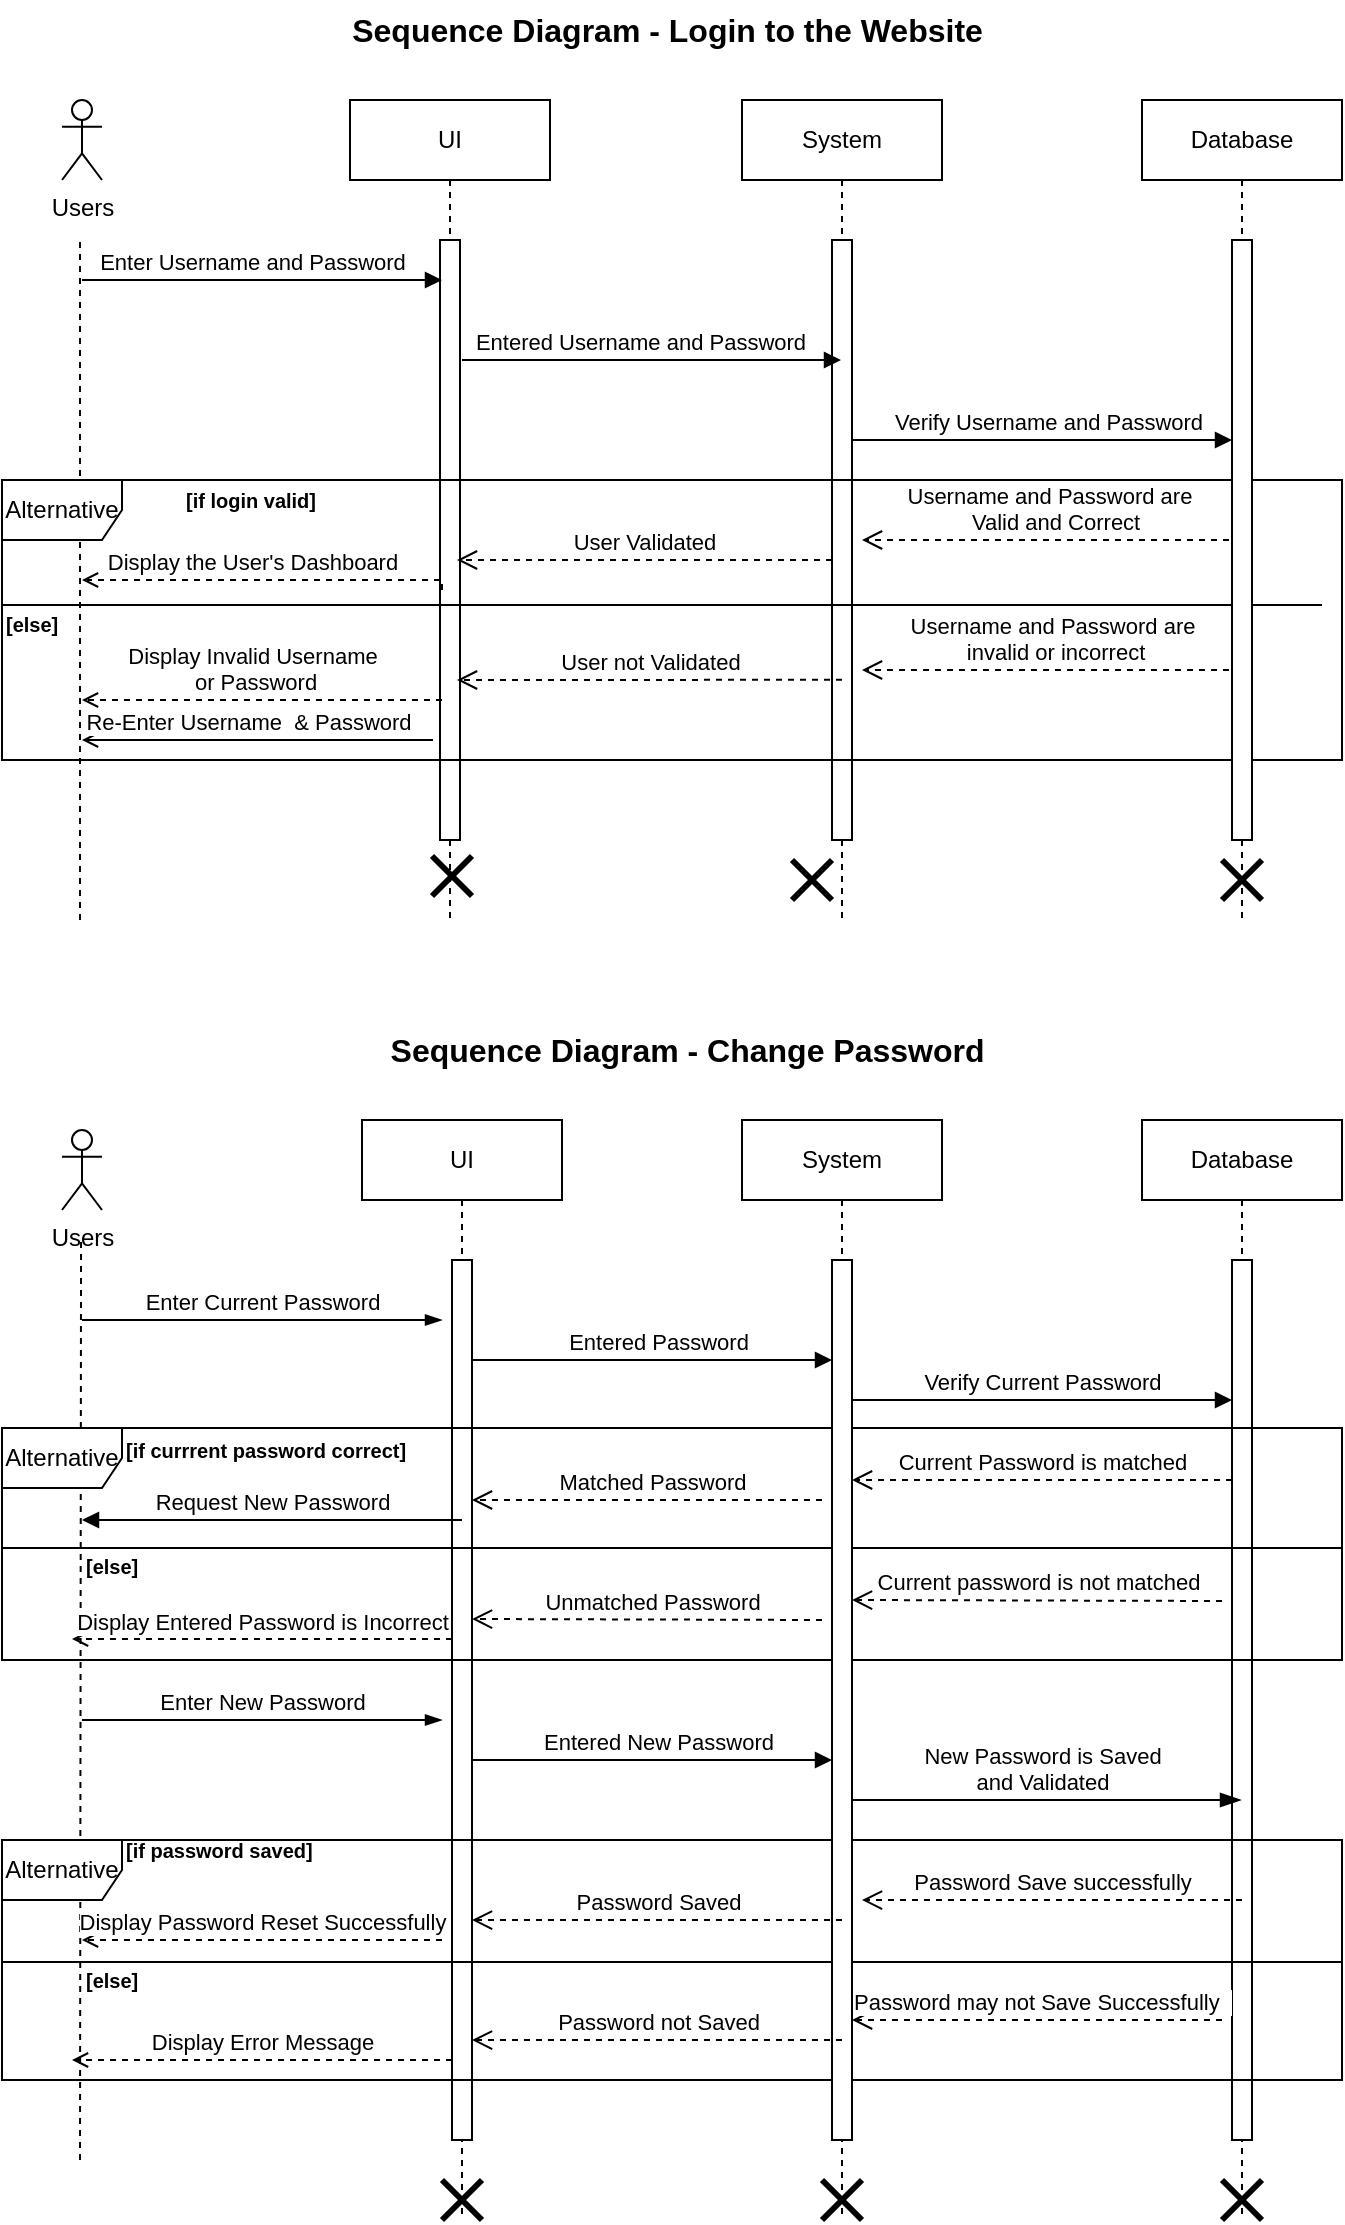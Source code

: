 <mxfile version="23.1.2" type="device" pages="5">
  <diagram id="8AOgQalq2meuHyn_aD6V" name="1">
    <mxGraphModel dx="1032" dy="580" grid="1" gridSize="10" guides="1" tooltips="1" connect="1" arrows="1" fold="1" page="1" pageScale="1" pageWidth="827" pageHeight="1169" math="0" shadow="0">
      <root>
        <mxCell id="0" />
        <mxCell id="1" parent="0" />
        <mxCell id="HqFpNE_INQ7dtTJqBwxm-1" value="UI" style="shape=umlLifeline;perimeter=lifelinePerimeter;whiteSpace=wrap;html=1;container=0;dropTarget=0;collapsible=0;recursiveResize=0;outlineConnect=0;portConstraint=eastwest;newEdgeStyle={&quot;edgeStyle&quot;:&quot;elbowEdgeStyle&quot;,&quot;elbow&quot;:&quot;vertical&quot;,&quot;curved&quot;:0,&quot;rounded&quot;:0};" parent="1" vertex="1">
          <mxGeometry x="253" y="90" width="100" height="410" as="geometry" />
        </mxCell>
        <mxCell id="HqFpNE_INQ7dtTJqBwxm-2" value="" style="html=1;points=[];perimeter=orthogonalPerimeter;outlineConnect=0;targetShapes=umlLifeline;portConstraint=eastwest;newEdgeStyle={&quot;edgeStyle&quot;:&quot;elbowEdgeStyle&quot;,&quot;elbow&quot;:&quot;vertical&quot;,&quot;curved&quot;:0,&quot;rounded&quot;:0};" parent="HqFpNE_INQ7dtTJqBwxm-1" vertex="1">
          <mxGeometry x="45" y="70" width="10" height="300" as="geometry" />
        </mxCell>
        <mxCell id="HqFpNE_INQ7dtTJqBwxm-3" value="System" style="shape=umlLifeline;perimeter=lifelinePerimeter;whiteSpace=wrap;html=1;container=0;dropTarget=0;collapsible=0;recursiveResize=0;outlineConnect=0;portConstraint=eastwest;newEdgeStyle={&quot;edgeStyle&quot;:&quot;elbowEdgeStyle&quot;,&quot;elbow&quot;:&quot;vertical&quot;,&quot;curved&quot;:0,&quot;rounded&quot;:0};" parent="1" vertex="1">
          <mxGeometry x="449" y="90" width="100" height="410" as="geometry" />
        </mxCell>
        <mxCell id="HqFpNE_INQ7dtTJqBwxm-4" value="" style="html=1;points=[];perimeter=orthogonalPerimeter;outlineConnect=0;targetShapes=umlLifeline;portConstraint=eastwest;newEdgeStyle={&quot;edgeStyle&quot;:&quot;elbowEdgeStyle&quot;,&quot;elbow&quot;:&quot;vertical&quot;,&quot;curved&quot;:0,&quot;rounded&quot;:0};" parent="HqFpNE_INQ7dtTJqBwxm-3" vertex="1">
          <mxGeometry x="45" y="70" width="10" height="300" as="geometry" />
        </mxCell>
        <mxCell id="HqFpNE_INQ7dtTJqBwxm-5" value="" style="endArrow=none;dashed=1;html=1;rounded=0;" parent="1" edge="1">
          <mxGeometry width="50" height="50" relative="1" as="geometry">
            <mxPoint x="118" y="500" as="sourcePoint" />
            <mxPoint x="118" y="160" as="targetPoint" />
          </mxGeometry>
        </mxCell>
        <mxCell id="HqFpNE_INQ7dtTJqBwxm-6" value="Users" style="shape=umlActor;verticalLabelPosition=bottom;verticalAlign=top;html=1;outlineConnect=0;" parent="1" vertex="1">
          <mxGeometry x="109" y="90" width="20" height="40" as="geometry" />
        </mxCell>
        <mxCell id="HqFpNE_INQ7dtTJqBwxm-7" value="Alternative" style="shape=umlFrame;whiteSpace=wrap;html=1;pointerEvents=0;" parent="1" vertex="1">
          <mxGeometry x="79" y="280" width="670" height="140" as="geometry" />
        </mxCell>
        <mxCell id="HqFpNE_INQ7dtTJqBwxm-8" value="" style="line;strokeWidth=1;fillColor=none;align=left;verticalAlign=middle;spacingTop=-1;spacingLeft=3;spacingRight=3;rotatable=0;labelPosition=right;points=[];portConstraint=eastwest;strokeColor=inherit;" parent="1" vertex="1">
          <mxGeometry x="79" y="338.5" width="660" height="8" as="geometry" />
        </mxCell>
        <mxCell id="HqFpNE_INQ7dtTJqBwxm-9" value="&lt;b style=&quot;font-size: 16px;&quot;&gt;&lt;font style=&quot;font-size: 16px;&quot;&gt;Sequence Diagram - &lt;/font&gt;&lt;font style=&quot;font-size: 16px;&quot;&gt;Login to the Website&lt;/font&gt;&lt;/b&gt;&lt;b style=&quot;border-color: var(--border-color); font-size: 16px;&quot;&gt;&amp;nbsp;&lt;/b&gt;" style="text;html=1;strokeColor=none;fillColor=none;align=center;verticalAlign=middle;whiteSpace=wrap;rounded=0;" parent="1" vertex="1">
          <mxGeometry x="134" y="40" width="560" height="30" as="geometry" />
        </mxCell>
        <mxCell id="HqFpNE_INQ7dtTJqBwxm-10" value="Display the User&#39;s Dashboard" style="html=1;verticalAlign=bottom;endArrow=open;edgeStyle=elbowEdgeStyle;elbow=vertical;curved=0;rounded=0;dashed=1;endFill=0;" parent="1" edge="1">
          <mxGeometry x="0.086" width="80" relative="1" as="geometry">
            <mxPoint x="299" y="335" as="sourcePoint" />
            <mxPoint x="119" y="330" as="targetPoint" />
            <Array as="points">
              <mxPoint x="229" y="330" />
              <mxPoint x="269" y="320" />
              <mxPoint x="233" y="350" />
            </Array>
            <mxPoint as="offset" />
          </mxGeometry>
        </mxCell>
        <mxCell id="HqFpNE_INQ7dtTJqBwxm-11" value="&lt;font style=&quot;font-size: 10px;&quot;&gt;&lt;b&gt;[if login valid]&lt;/b&gt;&lt;/font&gt;" style="text;html=1;strokeColor=none;fillColor=none;align=left;verticalAlign=middle;whiteSpace=wrap;rounded=0;" parent="1" vertex="1">
          <mxGeometry x="169" y="285" width="80" height="10" as="geometry" />
        </mxCell>
        <mxCell id="HqFpNE_INQ7dtTJqBwxm-12" value="&lt;font style=&quot;font-size: 10px;&quot;&gt;&lt;b&gt;[else]&lt;/b&gt;&lt;/font&gt;" style="text;html=1;strokeColor=none;fillColor=none;align=left;verticalAlign=middle;whiteSpace=wrap;rounded=0;" parent="1" vertex="1">
          <mxGeometry x="79" y="346.5" width="80" height="10" as="geometry" />
        </mxCell>
        <mxCell id="HqFpNE_INQ7dtTJqBwxm-13" value="" style="shape=umlDestroy;whiteSpace=wrap;html=1;strokeWidth=3;targetShapes=umlLifeline;" parent="1" vertex="1">
          <mxGeometry x="294" y="468" width="20" height="20" as="geometry" />
        </mxCell>
        <mxCell id="HqFpNE_INQ7dtTJqBwxm-14" value="" style="shape=umlDestroy;whiteSpace=wrap;html=1;strokeWidth=3;targetShapes=umlLifeline;" parent="1" vertex="1">
          <mxGeometry x="474" y="470" width="20" height="20" as="geometry" />
        </mxCell>
        <mxCell id="HqFpNE_INQ7dtTJqBwxm-15" value="Verify Username and Password" style="html=1;verticalAlign=bottom;endArrow=block;edgeStyle=elbowEdgeStyle;elbow=vertical;curved=0;rounded=0;" parent="1" source="HqFpNE_INQ7dtTJqBwxm-4" target="HqFpNE_INQ7dtTJqBwxm-19" edge="1">
          <mxGeometry x="0.029" relative="1" as="geometry">
            <mxPoint x="495" y="280" as="sourcePoint" />
            <Array as="points">
              <mxPoint x="639" y="260" />
              <mxPoint x="595" y="280" />
              <mxPoint x="575" y="310" />
            </Array>
            <mxPoint x="670" y="280" as="targetPoint" />
            <mxPoint as="offset" />
          </mxGeometry>
        </mxCell>
        <mxCell id="HqFpNE_INQ7dtTJqBwxm-16" value="Username and Password are&lt;br style=&quot;border-color: var(--border-color);&quot;&gt;&amp;nbsp;invalid or incorrect" style="html=1;verticalAlign=bottom;endArrow=open;dashed=1;endSize=8;edgeStyle=elbowEdgeStyle;elbow=vertical;curved=0;rounded=0;" parent="1" source="HqFpNE_INQ7dtTJqBwxm-18" edge="1">
          <mxGeometry x="-0.001" relative="1" as="geometry">
            <mxPoint x="509" y="375" as="targetPoint" />
            <Array as="points">
              <mxPoint x="609" y="375" />
              <mxPoint x="519" y="385" />
              <mxPoint x="539" y="375" />
              <mxPoint x="564" y="355" />
              <mxPoint x="654" y="425" />
              <mxPoint x="634" y="415" />
              <mxPoint x="614" y="405" />
              <mxPoint x="594" y="395" />
              <mxPoint x="609" y="375" />
            </Array>
            <mxPoint as="offset" />
            <mxPoint x="664" y="375" as="sourcePoint" />
          </mxGeometry>
        </mxCell>
        <mxCell id="HqFpNE_INQ7dtTJqBwxm-17" value="Username and Password are&amp;nbsp;&lt;br&gt;&amp;nbsp;Valid and Correct" style="html=1;verticalAlign=bottom;endArrow=open;dashed=1;endSize=8;edgeStyle=elbowEdgeStyle;elbow=vertical;curved=0;rounded=0;" parent="1" source="HqFpNE_INQ7dtTJqBwxm-18" edge="1">
          <mxGeometry relative="1" as="geometry">
            <mxPoint x="509" y="310" as="targetPoint" />
            <Array as="points">
              <mxPoint x="519" y="310" />
              <mxPoint x="509" y="300" />
              <mxPoint x="574" y="290" />
              <mxPoint x="614" y="330" />
              <mxPoint x="594" y="320" />
              <mxPoint x="604" y="320" />
            </Array>
            <mxPoint x="664" y="310" as="sourcePoint" />
          </mxGeometry>
        </mxCell>
        <mxCell id="HqFpNE_INQ7dtTJqBwxm-18" value="Database" style="shape=umlLifeline;perimeter=lifelinePerimeter;whiteSpace=wrap;html=1;container=0;dropTarget=0;collapsible=0;recursiveResize=0;outlineConnect=0;portConstraint=eastwest;newEdgeStyle={&quot;edgeStyle&quot;:&quot;elbowEdgeStyle&quot;,&quot;elbow&quot;:&quot;vertical&quot;,&quot;curved&quot;:0,&quot;rounded&quot;:0};" parent="1" vertex="1">
          <mxGeometry x="649" y="90" width="100" height="410" as="geometry" />
        </mxCell>
        <mxCell id="HqFpNE_INQ7dtTJqBwxm-19" value="" style="html=1;points=[];perimeter=orthogonalPerimeter;outlineConnect=0;targetShapes=umlLifeline;portConstraint=eastwest;newEdgeStyle={&quot;edgeStyle&quot;:&quot;elbowEdgeStyle&quot;,&quot;elbow&quot;:&quot;vertical&quot;,&quot;curved&quot;:0,&quot;rounded&quot;:0};" parent="HqFpNE_INQ7dtTJqBwxm-18" vertex="1">
          <mxGeometry x="45" y="70" width="10" height="300" as="geometry" />
        </mxCell>
        <mxCell id="HqFpNE_INQ7dtTJqBwxm-20" value="" style="shape=umlDestroy;whiteSpace=wrap;html=1;strokeWidth=3;targetShapes=umlLifeline;" parent="HqFpNE_INQ7dtTJqBwxm-18" vertex="1">
          <mxGeometry x="40" y="380" width="20" height="20" as="geometry" />
        </mxCell>
        <mxCell id="HqFpNE_INQ7dtTJqBwxm-21" value="Enter Username and Password" style="html=1;verticalAlign=bottom;endArrow=block;edgeStyle=elbowEdgeStyle;elbow=vertical;curved=0;rounded=0;" parent="1" edge="1">
          <mxGeometry x="-0.059" relative="1" as="geometry">
            <mxPoint x="119" y="180" as="sourcePoint" />
            <Array as="points">
              <mxPoint x="229" y="180" />
              <mxPoint x="209" y="210" />
            </Array>
            <mxPoint x="299" y="180" as="targetPoint" />
            <mxPoint as="offset" />
          </mxGeometry>
        </mxCell>
        <mxCell id="HqFpNE_INQ7dtTJqBwxm-22" value="Display Invalid Username&lt;br&gt;&amp;nbsp;or Password" style="html=1;verticalAlign=bottom;endArrow=open;edgeStyle=elbowEdgeStyle;elbow=vertical;curved=0;rounded=0;dashed=1;endFill=0;" parent="1" edge="1">
          <mxGeometry x="0.059" width="80" relative="1" as="geometry">
            <mxPoint x="299" y="390" as="sourcePoint" />
            <mxPoint x="119" y="390" as="targetPoint" />
            <Array as="points">
              <mxPoint x="229" y="390" />
              <mxPoint x="269" y="380" />
              <mxPoint x="233" y="410" />
            </Array>
            <mxPoint as="offset" />
          </mxGeometry>
        </mxCell>
        <mxCell id="HqFpNE_INQ7dtTJqBwxm-23" value="Re-Enter Username&amp;nbsp; &amp;amp; Password" style="html=1;verticalAlign=bottom;endArrow=open;edgeStyle=elbowEdgeStyle;elbow=vertical;curved=0;rounded=0;endFill=0;" parent="1" edge="1">
          <mxGeometry x="0.053" width="80" relative="1" as="geometry">
            <mxPoint x="294.5" y="410" as="sourcePoint" />
            <mxPoint x="119" y="410" as="targetPoint" />
            <Array as="points">
              <mxPoint x="223.5" y="410" />
              <mxPoint x="263.5" y="400" />
              <mxPoint x="227.5" y="430" />
            </Array>
            <mxPoint as="offset" />
          </mxGeometry>
        </mxCell>
        <mxCell id="HqFpNE_INQ7dtTJqBwxm-24" value="Entered Username and Password" style="html=1;verticalAlign=bottom;endArrow=block;edgeStyle=elbowEdgeStyle;elbow=vertical;curved=0;rounded=0;" parent="1" target="HqFpNE_INQ7dtTJqBwxm-3" edge="1">
          <mxGeometry x="-0.059" relative="1" as="geometry">
            <mxPoint x="309" y="220" as="sourcePoint" />
            <Array as="points">
              <mxPoint x="409" y="220" />
              <mxPoint x="389" y="250" />
            </Array>
            <mxPoint x="479" y="220" as="targetPoint" />
            <mxPoint as="offset" />
          </mxGeometry>
        </mxCell>
        <mxCell id="HqFpNE_INQ7dtTJqBwxm-25" value="User Validated" style="html=1;verticalAlign=bottom;endArrow=open;dashed=1;endSize=8;edgeStyle=elbowEdgeStyle;elbow=vertical;curved=0;rounded=0;" parent="1" source="HqFpNE_INQ7dtTJqBwxm-4" edge="1">
          <mxGeometry relative="1" as="geometry">
            <mxPoint x="306.5" y="320" as="targetPoint" />
            <Array as="points">
              <mxPoint x="336.5" y="320" />
              <mxPoint x="326.5" y="310" />
              <mxPoint x="391.5" y="300" />
              <mxPoint x="431.5" y="340" />
              <mxPoint x="411.5" y="330" />
              <mxPoint x="421.5" y="330" />
            </Array>
            <mxPoint x="481.5" y="320" as="sourcePoint" />
          </mxGeometry>
        </mxCell>
        <mxCell id="HqFpNE_INQ7dtTJqBwxm-26" value="User not Validated" style="html=1;verticalAlign=bottom;endArrow=open;dashed=1;endSize=8;edgeStyle=elbowEdgeStyle;elbow=vertical;curved=0;rounded=0;exitX=0.5;exitY=0.733;exitDx=0;exitDy=0;exitPerimeter=0;" parent="1" source="HqFpNE_INQ7dtTJqBwxm-4" edge="1">
          <mxGeometry relative="1" as="geometry">
            <mxPoint x="306.5" y="380" as="targetPoint" />
            <Array as="points">
              <mxPoint x="336.5" y="380" />
              <mxPoint x="326.5" y="370" />
              <mxPoint x="391.5" y="360" />
              <mxPoint x="431.5" y="400" />
              <mxPoint x="411.5" y="390" />
              <mxPoint x="421.5" y="390" />
            </Array>
            <mxPoint x="481.5" y="380" as="sourcePoint" />
          </mxGeometry>
        </mxCell>
        <mxCell id="hJyJAK8bZqe3dwNt4MRj-1" value="UI" style="shape=umlLifeline;perimeter=lifelinePerimeter;whiteSpace=wrap;html=1;container=0;dropTarget=0;collapsible=0;recursiveResize=0;outlineConnect=0;portConstraint=eastwest;newEdgeStyle={&quot;edgeStyle&quot;:&quot;elbowEdgeStyle&quot;,&quot;elbow&quot;:&quot;vertical&quot;,&quot;curved&quot;:0,&quot;rounded&quot;:0};" parent="1" vertex="1">
          <mxGeometry x="259" y="600" width="100" height="550" as="geometry" />
        </mxCell>
        <mxCell id="hJyJAK8bZqe3dwNt4MRj-2" value="" style="html=1;points=[];perimeter=orthogonalPerimeter;outlineConnect=0;targetShapes=umlLifeline;portConstraint=eastwest;newEdgeStyle={&quot;edgeStyle&quot;:&quot;elbowEdgeStyle&quot;,&quot;elbow&quot;:&quot;vertical&quot;,&quot;curved&quot;:0,&quot;rounded&quot;:0};" parent="hJyJAK8bZqe3dwNt4MRj-1" vertex="1">
          <mxGeometry x="45" y="70" width="10" height="440" as="geometry" />
        </mxCell>
        <mxCell id="hJyJAK8bZqe3dwNt4MRj-3" value="" style="shape=umlDestroy;whiteSpace=wrap;html=1;strokeWidth=3;targetShapes=umlLifeline;" parent="hJyJAK8bZqe3dwNt4MRj-1" vertex="1">
          <mxGeometry x="40" y="530" width="20" height="20" as="geometry" />
        </mxCell>
        <mxCell id="hJyJAK8bZqe3dwNt4MRj-4" value="Database" style="shape=umlLifeline;perimeter=lifelinePerimeter;whiteSpace=wrap;html=1;container=0;dropTarget=0;collapsible=0;recursiveResize=0;outlineConnect=0;portConstraint=eastwest;newEdgeStyle={&quot;edgeStyle&quot;:&quot;elbowEdgeStyle&quot;,&quot;elbow&quot;:&quot;vertical&quot;,&quot;curved&quot;:0,&quot;rounded&quot;:0};" parent="1" vertex="1">
          <mxGeometry x="649" y="600" width="100" height="550" as="geometry" />
        </mxCell>
        <mxCell id="hJyJAK8bZqe3dwNt4MRj-5" value="" style="html=1;points=[];perimeter=orthogonalPerimeter;outlineConnect=0;targetShapes=umlLifeline;portConstraint=eastwest;newEdgeStyle={&quot;edgeStyle&quot;:&quot;elbowEdgeStyle&quot;,&quot;elbow&quot;:&quot;vertical&quot;,&quot;curved&quot;:0,&quot;rounded&quot;:0};" parent="hJyJAK8bZqe3dwNt4MRj-4" vertex="1">
          <mxGeometry x="45" y="70" width="10" height="440" as="geometry" />
        </mxCell>
        <mxCell id="hJyJAK8bZqe3dwNt4MRj-6" value="" style="shape=umlDestroy;whiteSpace=wrap;html=1;strokeWidth=3;targetShapes=umlLifeline;" parent="hJyJAK8bZqe3dwNt4MRj-4" vertex="1">
          <mxGeometry x="40" y="530" width="20" height="20" as="geometry" />
        </mxCell>
        <mxCell id="hJyJAK8bZqe3dwNt4MRj-7" value="Verify Current Password" style="html=1;verticalAlign=bottom;endArrow=block;edgeStyle=elbowEdgeStyle;elbow=vertical;curved=0;rounded=0;" parent="1" source="hJyJAK8bZqe3dwNt4MRj-32" target="hJyJAK8bZqe3dwNt4MRj-5" edge="1">
          <mxGeometry relative="1" as="geometry">
            <mxPoint x="529" y="740" as="sourcePoint" />
            <Array as="points">
              <mxPoint x="579" y="740" />
              <mxPoint x="559" y="750" />
              <mxPoint x="489" y="740" />
              <mxPoint x="529" y="730" />
              <mxPoint x="509" y="760" />
            </Array>
          </mxGeometry>
        </mxCell>
        <mxCell id="hJyJAK8bZqe3dwNt4MRj-8" value="Current password is not matched" style="html=1;verticalAlign=bottom;endArrow=open;dashed=1;endSize=8;edgeStyle=elbowEdgeStyle;elbow=vertical;curved=0;rounded=0;" parent="1" target="hJyJAK8bZqe3dwNt4MRj-32" edge="1">
          <mxGeometry x="-0.001" relative="1" as="geometry">
            <mxPoint x="509" y="840" as="targetPoint" />
            <Array as="points">
              <mxPoint x="699" y="840" />
              <mxPoint x="619" y="910" />
              <mxPoint x="599" y="900" />
              <mxPoint x="579" y="890" />
              <mxPoint x="559" y="880" />
              <mxPoint x="574" y="860" />
            </Array>
            <mxPoint as="offset" />
            <mxPoint x="689" y="840.5" as="sourcePoint" />
          </mxGeometry>
        </mxCell>
        <mxCell id="hJyJAK8bZqe3dwNt4MRj-9" value="Current Password is matched" style="html=1;verticalAlign=bottom;endArrow=open;dashed=1;endSize=8;edgeStyle=elbowEdgeStyle;elbow=vertical;curved=0;rounded=0;" parent="1" edge="1">
          <mxGeometry relative="1" as="geometry">
            <mxPoint x="504" y="780" as="targetPoint" />
            <Array as="points">
              <mxPoint x="579" y="780" />
              <mxPoint x="489" y="790" />
              <mxPoint x="529" y="830" />
              <mxPoint x="509" y="820" />
              <mxPoint x="519" y="820" />
            </Array>
            <mxPoint x="694" y="780" as="sourcePoint" />
          </mxGeometry>
        </mxCell>
        <mxCell id="hJyJAK8bZqe3dwNt4MRj-10" value="" style="endArrow=none;dashed=1;html=1;rounded=0;" parent="1" edge="1">
          <mxGeometry width="50" height="50" relative="1" as="geometry">
            <mxPoint x="118" y="1120" as="sourcePoint" />
            <mxPoint x="118.53" y="660" as="targetPoint" />
          </mxGeometry>
        </mxCell>
        <mxCell id="hJyJAK8bZqe3dwNt4MRj-11" value="Users" style="shape=umlActor;verticalLabelPosition=bottom;verticalAlign=top;html=1;outlineConnect=0;" parent="1" vertex="1">
          <mxGeometry x="109" y="605" width="20" height="40" as="geometry" />
        </mxCell>
        <mxCell id="hJyJAK8bZqe3dwNt4MRj-12" value="Alternative" style="shape=umlFrame;whiteSpace=wrap;html=1;pointerEvents=0;" parent="1" vertex="1">
          <mxGeometry x="79" y="754" width="670" height="116" as="geometry" />
        </mxCell>
        <mxCell id="hJyJAK8bZqe3dwNt4MRj-13" value="" style="line;strokeWidth=1;fillColor=none;align=left;verticalAlign=middle;spacingTop=-1;spacingLeft=3;spacingRight=3;rotatable=0;labelPosition=right;points=[];portConstraint=eastwest;strokeColor=inherit;" parent="1" vertex="1">
          <mxGeometry x="79" y="810" width="670" height="8" as="geometry" />
        </mxCell>
        <mxCell id="hJyJAK8bZqe3dwNt4MRj-14" value="&lt;b style=&quot;font-size: 16px;&quot;&gt;&lt;font style=&quot;font-size: 16px;&quot;&gt;Sequence Diagram - Change Password&lt;/font&gt;&lt;/b&gt;&lt;b style=&quot;border-color: var(--border-color); font-size: 16px;&quot;&gt;&amp;nbsp;&lt;/b&gt;" style="text;html=1;strokeColor=none;fillColor=none;align=center;verticalAlign=middle;whiteSpace=wrap;rounded=0;" parent="1" vertex="1">
          <mxGeometry x="119" y="550" width="610" height="30" as="geometry" />
        </mxCell>
        <mxCell id="hJyJAK8bZqe3dwNt4MRj-15" value="Request New Password" style="html=1;verticalAlign=bottom;endArrow=block;edgeStyle=elbowEdgeStyle;elbow=vertical;curved=0;rounded=0;" parent="1" edge="1">
          <mxGeometry width="80" relative="1" as="geometry">
            <mxPoint x="309" y="800" as="sourcePoint" />
            <mxPoint x="119" y="800" as="targetPoint" />
            <Array as="points">
              <mxPoint x="179" y="800" />
              <mxPoint x="239" y="810" />
            </Array>
          </mxGeometry>
        </mxCell>
        <mxCell id="hJyJAK8bZqe3dwNt4MRj-16" value="Display Entered Password is Incorrect" style="html=1;verticalAlign=bottom;endArrow=open;edgeStyle=elbowEdgeStyle;elbow=vertical;curved=0;rounded=0;dashed=1;endFill=0;" parent="1" edge="1">
          <mxGeometry width="80" relative="1" as="geometry">
            <mxPoint x="304" y="859.5" as="sourcePoint" />
            <mxPoint x="114" y="859.5" as="targetPoint" />
          </mxGeometry>
        </mxCell>
        <mxCell id="hJyJAK8bZqe3dwNt4MRj-17" value="&lt;font style=&quot;font-size: 10px;&quot;&gt;&lt;b&gt;[if currrent password correct]&lt;/b&gt;&lt;/font&gt;" style="text;html=1;strokeColor=none;fillColor=none;align=left;verticalAlign=middle;whiteSpace=wrap;rounded=0;" parent="1" vertex="1">
          <mxGeometry x="139" y="760" width="160" height="10" as="geometry" />
        </mxCell>
        <mxCell id="hJyJAK8bZqe3dwNt4MRj-18" value="&lt;font style=&quot;font-size: 10px;&quot;&gt;&lt;b&gt;[else]&lt;/b&gt;&lt;/font&gt;" style="text;html=1;strokeColor=none;fillColor=none;align=left;verticalAlign=middle;whiteSpace=wrap;rounded=0;" parent="1" vertex="1">
          <mxGeometry x="119" y="818" width="80" height="10" as="geometry" />
        </mxCell>
        <mxCell id="hJyJAK8bZqe3dwNt4MRj-19" value="Enter Current Password" style="html=1;verticalAlign=bottom;endArrow=blockThin;edgeStyle=elbowEdgeStyle;elbow=vertical;curved=0;rounded=0;endFill=1;" parent="1" edge="1">
          <mxGeometry relative="1" as="geometry">
            <mxPoint x="299" y="700" as="targetPoint" />
            <Array as="points">
              <mxPoint x="269" y="700" />
              <mxPoint x="229" y="700" />
            </Array>
            <mxPoint x="119" y="700" as="sourcePoint" />
            <mxPoint as="offset" />
          </mxGeometry>
        </mxCell>
        <mxCell id="hJyJAK8bZqe3dwNt4MRj-20" value="Enter New Password" style="html=1;verticalAlign=bottom;endArrow=blockThin;edgeStyle=elbowEdgeStyle;elbow=vertical;curved=0;rounded=0;endFill=1;" parent="1" edge="1">
          <mxGeometry relative="1" as="geometry">
            <mxPoint x="299" y="900" as="targetPoint" />
            <Array as="points">
              <mxPoint x="259" y="900" />
              <mxPoint x="219" y="900" />
            </Array>
            <mxPoint x="119" y="900" as="sourcePoint" />
            <mxPoint as="offset" />
          </mxGeometry>
        </mxCell>
        <mxCell id="hJyJAK8bZqe3dwNt4MRj-21" value="Password may not Save Successfully&amp;nbsp;&amp;nbsp;" style="html=1;verticalAlign=bottom;endArrow=open;dashed=1;endSize=8;edgeStyle=elbowEdgeStyle;elbow=vertical;curved=0;rounded=0;" parent="1" edge="1">
          <mxGeometry x="-0.026" relative="1" as="geometry">
            <mxPoint x="504" y="1050" as="targetPoint" />
            <Array as="points">
              <mxPoint x="554" y="1050" />
              <mxPoint x="534" y="1040" />
              <mxPoint x="614" y="1030" />
              <mxPoint x="594" y="1060" />
              <mxPoint x="634" y="1080" />
              <mxPoint x="614" y="1070" />
              <mxPoint x="594" y="1060" />
              <mxPoint x="574" y="1050" />
              <mxPoint x="589" y="1030" />
            </Array>
            <mxPoint as="offset" />
            <mxPoint x="689" y="1050" as="sourcePoint" />
          </mxGeometry>
        </mxCell>
        <mxCell id="hJyJAK8bZqe3dwNt4MRj-22" value="Password Save successfully" style="html=1;verticalAlign=bottom;endArrow=open;dashed=1;endSize=8;edgeStyle=elbowEdgeStyle;elbow=vertical;curved=0;rounded=0;exitX=0.5;exitY=0.756;exitDx=0;exitDy=0;exitPerimeter=0;" parent="1" edge="1">
          <mxGeometry relative="1" as="geometry">
            <mxPoint x="509" y="990.04" as="targetPoint" />
            <Array as="points">
              <mxPoint x="559" y="990.04" />
              <mxPoint x="589" y="1010.04" />
              <mxPoint x="569" y="1000.04" />
              <mxPoint x="579" y="1000.04" />
            </Array>
            <mxPoint x="699" y="990" as="sourcePoint" />
          </mxGeometry>
        </mxCell>
        <mxCell id="hJyJAK8bZqe3dwNt4MRj-23" value="Alternative" style="shape=umlFrame;whiteSpace=wrap;html=1;pointerEvents=0;" parent="1" vertex="1">
          <mxGeometry x="79" y="960" width="670" height="120" as="geometry" />
        </mxCell>
        <mxCell id="hJyJAK8bZqe3dwNt4MRj-24" value="" style="line;strokeWidth=1;fillColor=none;align=left;verticalAlign=middle;spacingTop=-1;spacingLeft=3;spacingRight=3;rotatable=0;labelPosition=right;points=[];portConstraint=eastwest;strokeColor=inherit;" parent="1" vertex="1">
          <mxGeometry x="79" y="1017" width="670" height="8" as="geometry" />
        </mxCell>
        <mxCell id="hJyJAK8bZqe3dwNt4MRj-25" value="Display Password Reset Successfully" style="html=1;verticalAlign=bottom;endArrow=open;edgeStyle=elbowEdgeStyle;elbow=vertical;curved=0;rounded=0;endFill=0;dashed=1;" parent="1" edge="1">
          <mxGeometry width="80" relative="1" as="geometry">
            <mxPoint x="299" y="1010" as="sourcePoint" />
            <mxPoint x="119" y="1010" as="targetPoint" />
            <Array as="points">
              <mxPoint x="219" y="1010" />
            </Array>
          </mxGeometry>
        </mxCell>
        <mxCell id="hJyJAK8bZqe3dwNt4MRj-26" value="&lt;font style=&quot;font-size: 10px;&quot;&gt;&lt;b&gt;[if password saved]&lt;/b&gt;&lt;/font&gt;" style="text;html=1;strokeColor=none;fillColor=none;align=left;verticalAlign=middle;whiteSpace=wrap;rounded=0;" parent="1" vertex="1">
          <mxGeometry x="139" y="960" width="100" height="10" as="geometry" />
        </mxCell>
        <mxCell id="hJyJAK8bZqe3dwNt4MRj-27" value="&lt;font style=&quot;font-size: 10px;&quot;&gt;&lt;b&gt;[else]&lt;/b&gt;&lt;/font&gt;" style="text;html=1;strokeColor=none;fillColor=none;align=left;verticalAlign=middle;whiteSpace=wrap;rounded=0;" parent="1" vertex="1">
          <mxGeometry x="119" y="1025" width="80" height="10" as="geometry" />
        </mxCell>
        <mxCell id="hJyJAK8bZqe3dwNt4MRj-28" value="New Password is Saved &lt;br&gt;and Validated" style="html=1;verticalAlign=bottom;endArrow=blockThin;endSize=8;edgeStyle=elbowEdgeStyle;elbow=vertical;curved=0;rounded=0;endFill=1;" parent="1" edge="1">
          <mxGeometry relative="1" as="geometry">
            <mxPoint x="698.5" y="940" as="targetPoint" />
            <Array as="points">
              <mxPoint x="509" y="940" />
              <mxPoint x="469" y="940" />
            </Array>
            <mxPoint x="499" y="940" as="sourcePoint" />
            <mxPoint as="offset" />
          </mxGeometry>
        </mxCell>
        <mxCell id="hJyJAK8bZqe3dwNt4MRj-29" value="Display Error Message" style="html=1;verticalAlign=bottom;endArrow=open;edgeStyle=elbowEdgeStyle;elbow=vertical;curved=0;rounded=0;dashed=1;endFill=0;" parent="1" edge="1">
          <mxGeometry width="80" relative="1" as="geometry">
            <mxPoint x="304" y="1070" as="sourcePoint" />
            <mxPoint x="114" y="1070" as="targetPoint" />
          </mxGeometry>
        </mxCell>
        <mxCell id="hJyJAK8bZqe3dwNt4MRj-30" value="Entered Password" style="html=1;verticalAlign=bottom;endArrow=block;edgeStyle=elbowEdgeStyle;elbow=vertical;curved=0;rounded=0;" parent="1" target="hJyJAK8bZqe3dwNt4MRj-32" edge="1">
          <mxGeometry x="0.029" relative="1" as="geometry">
            <mxPoint x="314" y="720" as="sourcePoint" />
            <Array as="points">
              <mxPoint x="464" y="720" />
              <mxPoint x="420" y="740" />
              <mxPoint x="400" y="770" />
            </Array>
            <mxPoint x="489" y="720" as="targetPoint" />
            <mxPoint as="offset" />
          </mxGeometry>
        </mxCell>
        <mxCell id="hJyJAK8bZqe3dwNt4MRj-31" value="System" style="shape=umlLifeline;perimeter=lifelinePerimeter;whiteSpace=wrap;html=1;container=0;dropTarget=0;collapsible=0;recursiveResize=0;outlineConnect=0;portConstraint=eastwest;newEdgeStyle={&quot;edgeStyle&quot;:&quot;elbowEdgeStyle&quot;,&quot;elbow&quot;:&quot;vertical&quot;,&quot;curved&quot;:0,&quot;rounded&quot;:0};" parent="1" vertex="1">
          <mxGeometry x="449" y="600" width="100" height="550" as="geometry" />
        </mxCell>
        <mxCell id="hJyJAK8bZqe3dwNt4MRj-32" value="" style="html=1;points=[];perimeter=orthogonalPerimeter;outlineConnect=0;targetShapes=umlLifeline;portConstraint=eastwest;newEdgeStyle={&quot;edgeStyle&quot;:&quot;elbowEdgeStyle&quot;,&quot;elbow&quot;:&quot;vertical&quot;,&quot;curved&quot;:0,&quot;rounded&quot;:0};" parent="hJyJAK8bZqe3dwNt4MRj-31" vertex="1">
          <mxGeometry x="45" y="70" width="10" height="440" as="geometry" />
        </mxCell>
        <mxCell id="hJyJAK8bZqe3dwNt4MRj-33" value="" style="shape=umlDestroy;whiteSpace=wrap;html=1;strokeWidth=3;targetShapes=umlLifeline;" parent="hJyJAK8bZqe3dwNt4MRj-31" vertex="1">
          <mxGeometry x="40" y="530" width="20" height="20" as="geometry" />
        </mxCell>
        <mxCell id="hJyJAK8bZqe3dwNt4MRj-34" value="Matched Password" style="html=1;verticalAlign=bottom;endArrow=open;dashed=1;endSize=8;edgeStyle=elbowEdgeStyle;elbow=vertical;curved=0;rounded=0;" parent="1" edge="1">
          <mxGeometry x="-0.027" relative="1" as="geometry">
            <mxPoint x="314" y="790" as="targetPoint" />
            <Array as="points">
              <mxPoint x="389" y="790" />
              <mxPoint x="299" y="800" />
              <mxPoint x="339" y="840" />
              <mxPoint x="319" y="830" />
              <mxPoint x="329" y="830" />
            </Array>
            <mxPoint x="489" y="790" as="sourcePoint" />
            <mxPoint as="offset" />
          </mxGeometry>
        </mxCell>
        <mxCell id="hJyJAK8bZqe3dwNt4MRj-35" value="Unmatched Password" style="html=1;verticalAlign=bottom;endArrow=open;dashed=1;endSize=8;edgeStyle=elbowEdgeStyle;elbow=vertical;curved=0;rounded=0;" parent="1" edge="1">
          <mxGeometry x="-0.027" relative="1" as="geometry">
            <mxPoint x="314" y="849.5" as="targetPoint" />
            <Array as="points">
              <mxPoint x="389" y="849.5" />
              <mxPoint x="299" y="859.5" />
              <mxPoint x="339" y="899.5" />
              <mxPoint x="319" y="889.5" />
              <mxPoint x="329" y="889.5" />
            </Array>
            <mxPoint x="489" y="850" as="sourcePoint" />
            <mxPoint as="offset" />
          </mxGeometry>
        </mxCell>
        <mxCell id="hJyJAK8bZqe3dwNt4MRj-36" value="Entered New Password" style="html=1;verticalAlign=bottom;endArrow=block;edgeStyle=elbowEdgeStyle;elbow=vertical;curved=0;rounded=0;" parent="1" edge="1">
          <mxGeometry x="0.029" relative="1" as="geometry">
            <mxPoint x="314" y="920" as="sourcePoint" />
            <Array as="points">
              <mxPoint x="464" y="920" />
              <mxPoint x="420" y="940" />
              <mxPoint x="400" y="970" />
            </Array>
            <mxPoint x="494" y="920" as="targetPoint" />
            <mxPoint as="offset" />
          </mxGeometry>
        </mxCell>
        <mxCell id="hJyJAK8bZqe3dwNt4MRj-37" value="Password Saved" style="html=1;verticalAlign=bottom;endArrow=open;dashed=1;endSize=8;edgeStyle=elbowEdgeStyle;elbow=vertical;curved=0;rounded=0;exitX=0.5;exitY=0.756;exitDx=0;exitDy=0;exitPerimeter=0;" parent="1" edge="1">
          <mxGeometry relative="1" as="geometry">
            <mxPoint x="314" y="1000" as="targetPoint" />
            <Array as="points">
              <mxPoint x="359" y="1000.04" />
              <mxPoint x="389" y="1020.04" />
              <mxPoint x="369" y="1010.04" />
              <mxPoint x="379" y="1010.04" />
            </Array>
            <mxPoint x="499" y="1000" as="sourcePoint" />
          </mxGeometry>
        </mxCell>
        <mxCell id="hJyJAK8bZqe3dwNt4MRj-38" value="Password not Saved" style="html=1;verticalAlign=bottom;endArrow=open;dashed=1;endSize=8;edgeStyle=elbowEdgeStyle;elbow=vertical;curved=0;rounded=0;exitX=0.5;exitY=0.756;exitDx=0;exitDy=0;exitPerimeter=0;" parent="1" edge="1">
          <mxGeometry relative="1" as="geometry">
            <mxPoint x="314" y="1060" as="targetPoint" />
            <Array as="points">
              <mxPoint x="359" y="1060.04" />
              <mxPoint x="389" y="1080.04" />
              <mxPoint x="369" y="1070.04" />
              <mxPoint x="379" y="1070.04" />
            </Array>
            <mxPoint x="499" y="1060" as="sourcePoint" />
          </mxGeometry>
        </mxCell>
      </root>
    </mxGraphModel>
  </diagram>
  <diagram id="rpnD0Omjy8bEKe9oHcRl" name="2">
    <mxGraphModel dx="1032" dy="580" grid="1" gridSize="10" guides="1" tooltips="1" connect="1" arrows="1" fold="1" page="1" pageScale="1" pageWidth="827" pageHeight="1169" math="0" shadow="0">
      <root>
        <mxCell id="0" />
        <mxCell id="1" parent="0" />
        <mxCell id="4rZNP_-iR621AZJwCuBH-1" value="&lt;b style=&quot;border-color: var(--border-color); font-size: 16px;&quot;&gt;&lt;font style=&quot;border-color: var(--border-color);&quot;&gt;Sequence Diagram - Forgot Password&lt;/font&gt;&lt;/b&gt;" style="text;html=1;strokeColor=none;fillColor=none;align=center;verticalAlign=middle;whiteSpace=wrap;rounded=0;" parent="1" vertex="1">
          <mxGeometry x="125" y="9.5" width="590" height="30" as="geometry" />
        </mxCell>
        <mxCell id="BD8dvzNYRVmhWyHGP17k-1" value="Ui" style="shape=umlLifeline;perimeter=lifelinePerimeter;whiteSpace=wrap;html=1;container=0;dropTarget=0;collapsible=0;recursiveResize=0;outlineConnect=0;portConstraint=eastwest;newEdgeStyle={&quot;edgeStyle&quot;:&quot;elbowEdgeStyle&quot;,&quot;elbow&quot;:&quot;vertical&quot;,&quot;curved&quot;:0,&quot;rounded&quot;:0};" parent="1" vertex="1">
          <mxGeometry x="220" y="60" width="100" height="860" as="geometry" />
        </mxCell>
        <mxCell id="BD8dvzNYRVmhWyHGP17k-2" value="" style="html=1;points=[];perimeter=orthogonalPerimeter;outlineConnect=0;targetShapes=umlLifeline;portConstraint=eastwest;newEdgeStyle={&quot;edgeStyle&quot;:&quot;elbowEdgeStyle&quot;,&quot;elbow&quot;:&quot;vertical&quot;,&quot;curved&quot;:0,&quot;rounded&quot;:0};" parent="BD8dvzNYRVmhWyHGP17k-1" vertex="1">
          <mxGeometry x="45" y="70" width="10" height="740" as="geometry" />
        </mxCell>
        <mxCell id="BD8dvzNYRVmhWyHGP17k-3" value="" style="shape=umlDestroy;whiteSpace=wrap;html=1;strokeWidth=3;targetShapes=umlLifeline;" parent="BD8dvzNYRVmhWyHGP17k-1" vertex="1">
          <mxGeometry x="42.5" y="840" width="15" height="20" as="geometry" />
        </mxCell>
        <mxCell id="BD8dvzNYRVmhWyHGP17k-4" value="Database" style="shape=umlLifeline;perimeter=lifelinePerimeter;whiteSpace=wrap;html=1;container=0;dropTarget=0;collapsible=0;recursiveResize=0;outlineConnect=0;portConstraint=eastwest;newEdgeStyle={&quot;edgeStyle&quot;:&quot;elbowEdgeStyle&quot;,&quot;elbow&quot;:&quot;vertical&quot;,&quot;curved&quot;:0,&quot;rounded&quot;:0};" parent="1" vertex="1">
          <mxGeometry x="570" y="60" width="100" height="860" as="geometry" />
        </mxCell>
        <mxCell id="BD8dvzNYRVmhWyHGP17k-5" value="" style="html=1;points=[];perimeter=orthogonalPerimeter;outlineConnect=0;targetShapes=umlLifeline;portConstraint=eastwest;newEdgeStyle={&quot;edgeStyle&quot;:&quot;elbowEdgeStyle&quot;,&quot;elbow&quot;:&quot;vertical&quot;,&quot;curved&quot;:0,&quot;rounded&quot;:0};" parent="BD8dvzNYRVmhWyHGP17k-4" vertex="1">
          <mxGeometry x="45" y="70" width="10" height="740" as="geometry" />
        </mxCell>
        <mxCell id="BD8dvzNYRVmhWyHGP17k-6" value="" style="shape=umlDestroy;whiteSpace=wrap;html=1;strokeWidth=3;targetShapes=umlLifeline;" parent="BD8dvzNYRVmhWyHGP17k-4" vertex="1">
          <mxGeometry x="42.5" y="840" width="15" height="20" as="geometry" />
        </mxCell>
        <mxCell id="BD8dvzNYRVmhWyHGP17k-7" value="Retrieve User Account&amp;nbsp;" style="html=1;verticalAlign=bottom;endArrow=block;edgeStyle=elbowEdgeStyle;elbow=vertical;curved=0;rounded=0;" parent="1" edge="1">
          <mxGeometry x="-0.056" relative="1" as="geometry">
            <mxPoint x="450" y="190" as="sourcePoint" />
            <Array as="points">
              <mxPoint x="597.5" y="190" />
              <mxPoint x="567.5" y="200" />
              <mxPoint x="517.5" y="170" />
              <mxPoint x="527.5" y="200" />
              <mxPoint x="557.5" y="210" />
              <mxPoint x="537.5" y="190" />
            </Array>
            <mxPoint as="offset" />
            <mxPoint x="612.5" y="190" as="targetPoint" />
          </mxGeometry>
        </mxCell>
        <mxCell id="BD8dvzNYRVmhWyHGP17k-8" value="" style="endArrow=none;dashed=1;html=1;rounded=0;" parent="1" edge="1">
          <mxGeometry width="50" height="50" relative="1" as="geometry">
            <mxPoint x="80" y="920" as="sourcePoint" />
            <mxPoint x="80" y="109.5" as="targetPoint" />
          </mxGeometry>
        </mxCell>
        <mxCell id="BD8dvzNYRVmhWyHGP17k-9" value="Users" style="shape=umlActor;verticalLabelPosition=bottom;verticalAlign=top;html=1;outlineConnect=0;" parent="1" vertex="1">
          <mxGeometry x="80" y="39.5" width="20" height="40" as="geometry" />
        </mxCell>
        <mxCell id="BD8dvzNYRVmhWyHGP17k-10" value="Insert Your Email Id" style="html=1;verticalAlign=bottom;endArrow=blockThin;edgeStyle=elbowEdgeStyle;elbow=vertical;curved=0;rounded=0;endFill=1;" parent="1" target="BD8dvzNYRVmhWyHGP17k-2" edge="1">
          <mxGeometry relative="1" as="geometry">
            <mxPoint x="260" y="150" as="targetPoint" />
            <Array as="points">
              <mxPoint x="210" y="150" />
              <mxPoint x="170" y="150" />
            </Array>
            <mxPoint x="80" y="150" as="sourcePoint" />
            <mxPoint as="offset" />
          </mxGeometry>
        </mxCell>
        <mxCell id="BD8dvzNYRVmhWyHGP17k-12" value="Entered Password Reset &lt;br&gt;code&amp;nbsp;is unmatched" style="html=1;verticalAlign=bottom;endArrow=open;dashed=1;endSize=8;edgeStyle=elbowEdgeStyle;elbow=vertical;curved=0;rounded=0;" parent="1" source="BD8dvzNYRVmhWyHGP17k-30" edge="1">
          <mxGeometry x="0.086" relative="1" as="geometry">
            <mxPoint x="280" y="520" as="targetPoint" />
            <Array as="points">
              <mxPoint x="420" y="520" />
              <mxPoint x="380" y="510" />
              <mxPoint x="360" y="540" />
              <mxPoint x="400" y="560" />
              <mxPoint x="380" y="550" />
              <mxPoint x="360" y="540" />
              <mxPoint x="340" y="530" />
              <mxPoint x="355" y="510" />
            </Array>
            <mxPoint as="offset" />
            <mxPoint x="455" y="520" as="sourcePoint" />
          </mxGeometry>
        </mxCell>
        <mxCell id="BD8dvzNYRVmhWyHGP17k-13" value="Entered Password Reset &lt;br&gt;code is matched" style="html=1;verticalAlign=bottom;endArrow=open;dashed=1;endSize=8;edgeStyle=elbowEdgeStyle;elbow=vertical;curved=0;rounded=0;" parent="1" edge="1">
          <mxGeometry x="0.086" relative="1" as="geometry">
            <mxPoint x="280" y="470" as="targetPoint" />
            <Array as="points">
              <mxPoint x="325" y="470" />
              <mxPoint x="355" y="490" />
              <mxPoint x="335" y="480" />
              <mxPoint x="345" y="480" />
            </Array>
            <mxPoint x="440" y="470" as="sourcePoint" />
            <mxPoint as="offset" />
          </mxGeometry>
        </mxCell>
        <mxCell id="BD8dvzNYRVmhWyHGP17k-14" value="Alternative" style="shape=umlFrame;whiteSpace=wrap;html=1;pointerEvents=0;" parent="1" vertex="1">
          <mxGeometry x="30" y="435" width="450" height="110" as="geometry" />
        </mxCell>
        <mxCell id="BD8dvzNYRVmhWyHGP17k-15" value="" style="line;strokeWidth=1;fillColor=none;align=left;verticalAlign=middle;spacingTop=-1;spacingLeft=3;spacingRight=3;rotatable=0;labelPosition=right;points=[];portConstraint=eastwest;strokeColor=inherit;" parent="1" vertex="1">
          <mxGeometry x="50" y="485" width="430" height="8" as="geometry" />
        </mxCell>
        <mxCell id="BD8dvzNYRVmhWyHGP17k-16" value="Request new Password" style="html=1;verticalAlign=bottom;endArrow=block;edgeStyle=elbowEdgeStyle;elbow=vertical;curved=0;rounded=0;exitX=0.5;exitY=0.551;exitDx=0;exitDy=0;exitPerimeter=0;" parent="1" edge="1">
          <mxGeometry width="80" relative="1" as="geometry">
            <mxPoint x="260" y="480.01" as="sourcePoint" />
            <mxPoint x="80" y="480" as="targetPoint" />
            <Array as="points">
              <mxPoint x="150" y="480" />
            </Array>
          </mxGeometry>
        </mxCell>
        <mxCell id="BD8dvzNYRVmhWyHGP17k-17" value="Display Wrong Verification code" style="html=1;verticalAlign=bottom;endArrow=block;edgeStyle=elbowEdgeStyle;elbow=vertical;curved=0;rounded=0;exitX=0.5;exitY=0.627;exitDx=0;exitDy=0;exitPerimeter=0;dashed=1;" parent="1" edge="1">
          <mxGeometry width="80" relative="1" as="geometry">
            <mxPoint x="260" y="530" as="sourcePoint" />
            <mxPoint x="80" y="530.23" as="targetPoint" />
          </mxGeometry>
        </mxCell>
        <mxCell id="BD8dvzNYRVmhWyHGP17k-18" value="&lt;font style=&quot;font-size: 10px;&quot;&gt;&lt;b&gt;[if code matched]&lt;/b&gt;&lt;/font&gt;" style="text;html=1;strokeColor=none;fillColor=none;align=left;verticalAlign=middle;whiteSpace=wrap;rounded=0;" parent="1" vertex="1">
          <mxGeometry x="110" y="435" width="90" height="10" as="geometry" />
        </mxCell>
        <mxCell id="BD8dvzNYRVmhWyHGP17k-19" value="&lt;font style=&quot;font-size: 10px;&quot;&gt;&lt;b&gt;[else]&lt;/b&gt;&lt;/font&gt;" style="text;html=1;strokeColor=none;fillColor=none;align=left;verticalAlign=middle;whiteSpace=wrap;rounded=0;" parent="1" vertex="1">
          <mxGeometry x="90" y="493" width="80" height="10" as="geometry" />
        </mxCell>
        <mxCell id="BD8dvzNYRVmhWyHGP17k-20" value="Password may not &lt;br&gt;Save Successfully&amp;nbsp;&amp;nbsp;" style="html=1;verticalAlign=bottom;endArrow=open;dashed=1;endSize=8;edgeStyle=elbowEdgeStyle;elbow=vertical;curved=0;rounded=0;" parent="1" edge="1">
          <mxGeometry x="0.059" relative="1" as="geometry">
            <mxPoint x="450" y="780" as="targetPoint" />
            <Array as="points">
              <mxPoint x="510" y="780" />
              <mxPoint x="490" y="770" />
              <mxPoint x="570" y="760" />
              <mxPoint x="550" y="790" />
              <mxPoint x="590" y="810" />
              <mxPoint x="570" y="800" />
              <mxPoint x="550" y="790" />
              <mxPoint x="530" y="780" />
              <mxPoint x="545" y="760" />
            </Array>
            <mxPoint as="offset" />
            <mxPoint x="610" y="780" as="sourcePoint" />
          </mxGeometry>
        </mxCell>
        <mxCell id="BD8dvzNYRVmhWyHGP17k-21" value="Password Save successfully" style="html=1;verticalAlign=bottom;endArrow=open;dashed=1;endSize=8;edgeStyle=elbowEdgeStyle;elbow=vertical;curved=0;rounded=0;exitX=0.5;exitY=0.941;exitDx=0;exitDy=0;exitPerimeter=0;" parent="1" edge="1">
          <mxGeometry x="0.001" relative="1" as="geometry">
            <mxPoint x="450" y="700" as="targetPoint" />
            <Array as="points">
              <mxPoint x="325" y="700.09" />
              <mxPoint x="355" y="720.09" />
              <mxPoint x="335" y="710.09" />
              <mxPoint x="345" y="710.09" />
            </Array>
            <mxPoint x="615" y="700.0" as="sourcePoint" />
            <mxPoint as="offset" />
          </mxGeometry>
        </mxCell>
        <mxCell id="BD8dvzNYRVmhWyHGP17k-22" value="Alternative" style="shape=umlFrame;whiteSpace=wrap;html=1;pointerEvents=0;" parent="1" vertex="1">
          <mxGeometry x="30" y="670" width="640" height="150" as="geometry" />
        </mxCell>
        <mxCell id="BD8dvzNYRVmhWyHGP17k-23" value="" style="line;strokeWidth=1;fillColor=none;align=left;verticalAlign=middle;spacingTop=-1;spacingLeft=3;spacingRight=3;rotatable=0;labelPosition=right;points=[];portConstraint=eastwest;strokeColor=inherit;" parent="1" vertex="1">
          <mxGeometry x="30" y="742" width="640" height="8" as="geometry" />
        </mxCell>
        <mxCell id="BD8dvzNYRVmhWyHGP17k-24" value="Display Password Reset Successfully" style="html=1;verticalAlign=bottom;endArrow=block;edgeStyle=elbowEdgeStyle;elbow=vertical;curved=0;rounded=0;dashed=1;" parent="1" source="BD8dvzNYRVmhWyHGP17k-2" edge="1">
          <mxGeometry x="0.027" width="80" relative="1" as="geometry">
            <mxPoint x="250" y="730" as="sourcePoint" />
            <mxPoint x="80" y="730" as="targetPoint" />
            <Array as="points">
              <mxPoint x="160" y="730" />
            </Array>
            <mxPoint as="offset" />
          </mxGeometry>
        </mxCell>
        <mxCell id="BD8dvzNYRVmhWyHGP17k-25" value="&lt;font style=&quot;font-size: 10px;&quot;&gt;&lt;b&gt;[if password saved]&lt;/b&gt;&lt;/font&gt;" style="text;html=1;strokeColor=none;fillColor=none;align=left;verticalAlign=middle;whiteSpace=wrap;rounded=0;" parent="1" vertex="1">
          <mxGeometry x="120" y="670" width="100" height="10" as="geometry" />
        </mxCell>
        <mxCell id="BD8dvzNYRVmhWyHGP17k-26" value="&lt;font style=&quot;font-size: 10px;&quot;&gt;&lt;b&gt;[else]&lt;/b&gt;&lt;/font&gt;" style="text;html=1;strokeColor=none;fillColor=none;align=left;verticalAlign=middle;whiteSpace=wrap;rounded=0;" parent="1" vertex="1">
          <mxGeometry x="80" y="750" width="80" height="10" as="geometry" />
        </mxCell>
        <mxCell id="BD8dvzNYRVmhWyHGP17k-27" value="Enter new Password" style="html=1;verticalAlign=bottom;endArrow=blockThin;endSize=8;edgeStyle=elbowEdgeStyle;elbow=vertical;curved=0;rounded=0;endFill=1;" parent="1" edge="1">
          <mxGeometry relative="1" as="geometry">
            <mxPoint x="260" y="584" as="targetPoint" />
            <Array as="points">
              <mxPoint x="210" y="584" />
              <mxPoint x="170" y="584" />
            </Array>
            <mxPoint x="90" y="584" as="sourcePoint" />
            <mxPoint as="offset" />
          </mxGeometry>
        </mxCell>
        <mxCell id="BD8dvzNYRVmhWyHGP17k-28" value="New Password is Saved &lt;br&gt;and Validated" style="html=1;verticalAlign=bottom;endArrow=blockThin;endSize=8;edgeStyle=elbowEdgeStyle;elbow=vertical;curved=0;rounded=0;endFill=1;" parent="1" edge="1">
          <mxGeometry x="-0.086" relative="1" as="geometry">
            <mxPoint x="610" y="640" as="targetPoint" />
            <Array as="points">
              <mxPoint x="570" y="640" />
              <mxPoint x="530" y="660" />
            </Array>
            <mxPoint x="450" y="640" as="sourcePoint" />
            <mxPoint as="offset" />
          </mxGeometry>
        </mxCell>
        <mxCell id="BD8dvzNYRVmhWyHGP17k-29" value="Display Password may not&amp;nbsp;&lt;br&gt;reset successfully" style="html=1;verticalAlign=bottom;endArrow=block;edgeStyle=elbowEdgeStyle;elbow=vertical;curved=0;rounded=0;dashed=1;" parent="1" edge="1">
          <mxGeometry width="80" relative="1" as="geometry">
            <mxPoint x="265" y="810" as="sourcePoint" />
            <mxPoint x="80" y="810" as="targetPoint" />
          </mxGeometry>
        </mxCell>
        <mxCell id="BD8dvzNYRVmhWyHGP17k-30" value="System" style="shape=umlLifeline;perimeter=lifelinePerimeter;whiteSpace=wrap;html=1;container=0;dropTarget=0;collapsible=0;recursiveResize=0;outlineConnect=0;portConstraint=eastwest;newEdgeStyle={&quot;edgeStyle&quot;:&quot;elbowEdgeStyle&quot;,&quot;elbow&quot;:&quot;vertical&quot;,&quot;curved&quot;:0,&quot;rounded&quot;:0};" parent="1" vertex="1">
          <mxGeometry x="392.5" y="60" width="100" height="860" as="geometry" />
        </mxCell>
        <mxCell id="BD8dvzNYRVmhWyHGP17k-31" value="" style="html=1;points=[];perimeter=orthogonalPerimeter;outlineConnect=0;targetShapes=umlLifeline;portConstraint=eastwest;newEdgeStyle={&quot;edgeStyle&quot;:&quot;elbowEdgeStyle&quot;,&quot;elbow&quot;:&quot;vertical&quot;,&quot;curved&quot;:0,&quot;rounded&quot;:0};" parent="BD8dvzNYRVmhWyHGP17k-30" vertex="1">
          <mxGeometry x="45" y="70" width="10" height="740" as="geometry" />
        </mxCell>
        <mxCell id="BD8dvzNYRVmhWyHGP17k-32" value="" style="shape=umlDestroy;whiteSpace=wrap;html=1;strokeWidth=3;targetShapes=umlLifeline;" parent="BD8dvzNYRVmhWyHGP17k-30" vertex="1">
          <mxGeometry x="42.5" y="840" width="15" height="20" as="geometry" />
        </mxCell>
        <mxCell id="BD8dvzNYRVmhWyHGP17k-33" value="Provide User Account Information" style="html=1;verticalAlign=bottom;endArrow=block;edgeStyle=elbowEdgeStyle;elbow=vertical;curved=0;rounded=0;" parent="1" edge="1">
          <mxGeometry x="-0.056" width="80" relative="1" as="geometry">
            <mxPoint x="617.5" y="210" as="sourcePoint" />
            <mxPoint x="450" y="210" as="targetPoint" />
            <Array as="points">
              <mxPoint x="592.5" y="210" />
              <mxPoint x="672.5" y="230" />
              <mxPoint x="627.5" y="220" />
            </Array>
            <mxPoint as="offset" />
          </mxGeometry>
        </mxCell>
        <mxCell id="BD8dvzNYRVmhWyHGP17k-34" value="Send Password Reset Code" style="html=1;verticalAlign=bottom;endArrow=blockThin;edgeStyle=elbowEdgeStyle;elbow=vertical;curved=0;rounded=0;endFill=1;" parent="1" target="BD8dvzNYRVmhWyHGP17k-38" edge="1">
          <mxGeometry x="-0.467" relative="1" as="geometry">
            <mxPoint x="791.25" y="240" as="targetPoint" />
            <Array as="points">
              <mxPoint x="561.5" y="240" />
              <mxPoint x="571.5" y="240" />
            </Array>
            <mxPoint x="448.75" y="240" as="sourcePoint" />
            <mxPoint as="offset" />
          </mxGeometry>
        </mxCell>
        <mxCell id="BD8dvzNYRVmhWyHGP17k-35" value="Password Reset Code Sent" style="html=1;verticalAlign=bottom;endArrow=block;edgeStyle=elbowEdgeStyle;elbow=vertical;curved=0;rounded=0;dashed=1;" parent="1" edge="1">
          <mxGeometry x="0.077" width="80" relative="1" as="geometry">
            <mxPoint x="436.25" y="290" as="sourcePoint" />
            <mxPoint x="273.75" y="290" as="targetPoint" />
            <Array as="points">
              <mxPoint x="293.75" y="290" />
            </Array>
            <mxPoint as="offset" />
          </mxGeometry>
        </mxCell>
        <mxCell id="BD8dvzNYRVmhWyHGP17k-36" value="Insert Password Reset Code" style="html=1;verticalAlign=bottom;endArrow=blockThin;edgeStyle=elbowEdgeStyle;elbow=vertical;curved=0;rounded=0;endFill=1;" parent="1" edge="1">
          <mxGeometry relative="1" as="geometry">
            <mxPoint x="260" y="400" as="targetPoint" />
            <Array as="points">
              <mxPoint x="210" y="400" />
              <mxPoint x="170" y="400" />
            </Array>
            <mxPoint x="80" y="400" as="sourcePoint" />
            <mxPoint as="offset" />
          </mxGeometry>
        </mxCell>
        <mxCell id="BD8dvzNYRVmhWyHGP17k-37" value="Email Service" style="shape=umlLifeline;perimeter=lifelinePerimeter;whiteSpace=wrap;html=1;container=0;dropTarget=0;collapsible=0;recursiveResize=0;outlineConnect=0;portConstraint=eastwest;newEdgeStyle={&quot;edgeStyle&quot;:&quot;elbowEdgeStyle&quot;,&quot;elbow&quot;:&quot;vertical&quot;,&quot;curved&quot;:0,&quot;rounded&quot;:0};" parent="1" vertex="1">
          <mxGeometry x="720" y="60" width="100" height="860" as="geometry" />
        </mxCell>
        <mxCell id="BD8dvzNYRVmhWyHGP17k-38" value="" style="html=1;points=[];perimeter=orthogonalPerimeter;outlineConnect=0;targetShapes=umlLifeline;portConstraint=eastwest;newEdgeStyle={&quot;edgeStyle&quot;:&quot;elbowEdgeStyle&quot;,&quot;elbow&quot;:&quot;vertical&quot;,&quot;curved&quot;:0,&quot;rounded&quot;:0};" parent="BD8dvzNYRVmhWyHGP17k-37" vertex="1">
          <mxGeometry x="45" y="70" width="10" height="740" as="geometry" />
        </mxCell>
        <mxCell id="BD8dvzNYRVmhWyHGP17k-39" value="" style="shape=umlDestroy;whiteSpace=wrap;html=1;strokeWidth=3;targetShapes=umlLifeline;" parent="BD8dvzNYRVmhWyHGP17k-37" vertex="1">
          <mxGeometry x="42.5" y="840" width="15" height="20" as="geometry" />
        </mxCell>
        <mxCell id="BD8dvzNYRVmhWyHGP17k-40" value="Sent Forgot Password Request" style="html=1;verticalAlign=bottom;endArrow=blockThin;edgeStyle=elbowEdgeStyle;elbow=vertical;curved=0;rounded=0;endFill=1;" parent="1" edge="1">
          <mxGeometry relative="1" as="geometry">
            <mxPoint x="440" y="170" as="targetPoint" />
            <Array as="points">
              <mxPoint x="392.5" y="170" />
              <mxPoint x="352.5" y="170" />
            </Array>
            <mxPoint x="272.5" y="170" as="sourcePoint" />
            <mxPoint as="offset" />
          </mxGeometry>
        </mxCell>
        <mxCell id="BD8dvzNYRVmhWyHGP17k-41" value="Password Reset Code" style="html=1;verticalAlign=bottom;endArrow=none;edgeStyle=elbowEdgeStyle;elbow=vertical;curved=0;rounded=0;endFill=0;startArrow=classic;startFill=1;" parent="1" edge="1">
          <mxGeometry x="-0.467" relative="1" as="geometry">
            <mxPoint x="760" y="260" as="targetPoint" />
            <Array as="points">
              <mxPoint x="561.5" y="260" />
              <mxPoint x="571.5" y="260" />
            </Array>
            <mxPoint x="448.75" y="260" as="sourcePoint" />
            <mxPoint as="offset" />
          </mxGeometry>
        </mxCell>
        <mxCell id="BD8dvzNYRVmhWyHGP17k-42" value="Alternative" style="shape=umlFrame;whiteSpace=wrap;html=1;pointerEvents=0;" parent="1" vertex="1">
          <mxGeometry x="30" y="270" width="450" height="100" as="geometry" />
        </mxCell>
        <mxCell id="BD8dvzNYRVmhWyHGP17k-43" value="" style="line;strokeWidth=1;fillColor=none;align=left;verticalAlign=middle;spacingTop=-1;spacingLeft=3;spacingRight=3;rotatable=0;labelPosition=right;points=[];portConstraint=eastwest;strokeColor=inherit;" parent="1" vertex="1">
          <mxGeometry x="30" y="316" width="450" height="8" as="geometry" />
        </mxCell>
        <mxCell id="BD8dvzNYRVmhWyHGP17k-44" value="Password Reset Code not Sent" style="html=1;verticalAlign=bottom;endArrow=block;edgeStyle=elbowEdgeStyle;elbow=vertical;curved=0;rounded=0;dashed=1;" parent="1" edge="1">
          <mxGeometry x="-0.061" width="80" relative="1" as="geometry">
            <mxPoint x="436.25" y="340" as="sourcePoint" />
            <mxPoint x="273.75" y="340" as="targetPoint" />
            <Array as="points">
              <mxPoint x="293.75" y="340" />
            </Array>
            <mxPoint as="offset" />
          </mxGeometry>
        </mxCell>
        <mxCell id="BD8dvzNYRVmhWyHGP17k-45" value="Display Password Reset Code Sent" style="html=1;verticalAlign=bottom;endArrow=block;edgeStyle=elbowEdgeStyle;elbow=vertical;curved=0;rounded=0;dashed=1;" parent="1" source="BD8dvzNYRVmhWyHGP17k-2" edge="1">
          <mxGeometry x="-0.036" width="80" relative="1" as="geometry">
            <mxPoint x="253.75" y="310" as="sourcePoint" />
            <mxPoint x="80" y="310" as="targetPoint" />
            <Array as="points">
              <mxPoint x="100" y="310" />
            </Array>
            <mxPoint as="offset" />
          </mxGeometry>
        </mxCell>
        <mxCell id="BD8dvzNYRVmhWyHGP17k-46" value="Display Password Reset &lt;br&gt;Code not Sent" style="html=1;verticalAlign=bottom;endArrow=block;edgeStyle=elbowEdgeStyle;elbow=vertical;curved=0;rounded=0;exitX=0.5;exitY=0.311;exitDx=0;exitDy=0;exitPerimeter=0;dashed=1;" parent="1" source="BD8dvzNYRVmhWyHGP17k-2" edge="1">
          <mxGeometry x="0.077" width="80" relative="1" as="geometry">
            <mxPoint x="253.75" y="360" as="sourcePoint" />
            <mxPoint x="80" y="360" as="targetPoint" />
            <Array as="points">
              <mxPoint x="100" y="360" />
            </Array>
            <mxPoint as="offset" />
          </mxGeometry>
        </mxCell>
        <mxCell id="BD8dvzNYRVmhWyHGP17k-47" value="Verify Password Reset Code" style="html=1;verticalAlign=bottom;endArrow=blockThin;edgeStyle=elbowEdgeStyle;elbow=vertical;curved=0;rounded=0;endFill=1;" parent="1" edge="1">
          <mxGeometry relative="1" as="geometry">
            <mxPoint x="440" y="420" as="targetPoint" />
            <Array as="points">
              <mxPoint x="400" y="420" />
              <mxPoint x="360" y="420" />
            </Array>
            <mxPoint x="280" y="420" as="sourcePoint" />
            <mxPoint as="offset" />
          </mxGeometry>
        </mxCell>
        <mxCell id="BD8dvzNYRVmhWyHGP17k-49" value="Send Password Change Request" style="html=1;verticalAlign=bottom;endArrow=blockThin;endSize=8;edgeStyle=elbowEdgeStyle;elbow=vertical;curved=0;rounded=0;endFill=1;" parent="1" edge="1">
          <mxGeometry relative="1" as="geometry">
            <mxPoint x="440" y="610" as="targetPoint" />
            <Array as="points">
              <mxPoint x="390" y="610" />
              <mxPoint x="350" y="610" />
            </Array>
            <mxPoint x="270" y="610" as="sourcePoint" />
            <mxPoint as="offset" />
          </mxGeometry>
        </mxCell>
        <mxCell id="BD8dvzNYRVmhWyHGP17k-51" value="Password Updated" style="html=1;verticalAlign=bottom;endArrow=open;dashed=1;endSize=8;edgeStyle=elbowEdgeStyle;elbow=vertical;curved=0;rounded=0;exitX=0.5;exitY=0.941;exitDx=0;exitDy=0;exitPerimeter=0;" parent="1" edge="1">
          <mxGeometry x="0.001" relative="1" as="geometry">
            <mxPoint x="270" y="710" as="targetPoint" />
            <Array as="points">
              <mxPoint x="145" y="710.09" />
              <mxPoint x="175" y="730.09" />
              <mxPoint x="155" y="720.09" />
              <mxPoint x="165" y="720.09" />
            </Array>
            <mxPoint x="435" y="710.0" as="sourcePoint" />
            <mxPoint as="offset" />
          </mxGeometry>
        </mxCell>
        <mxCell id="BD8dvzNYRVmhWyHGP17k-52" value="Password not Updated" style="html=1;verticalAlign=bottom;endArrow=open;dashed=1;endSize=8;edgeStyle=elbowEdgeStyle;elbow=vertical;curved=0;rounded=0;exitX=0.5;exitY=0.941;exitDx=0;exitDy=0;exitPerimeter=0;" parent="1" edge="1">
          <mxGeometry x="0.001" relative="1" as="geometry">
            <mxPoint x="270" y="790" as="targetPoint" />
            <Array as="points">
              <mxPoint x="145" y="790.09" />
              <mxPoint x="175" y="810.09" />
              <mxPoint x="155" y="800.09" />
              <mxPoint x="165" y="800.09" />
            </Array>
            <mxPoint x="435" y="790.0" as="sourcePoint" />
            <mxPoint as="offset" />
          </mxGeometry>
        </mxCell>
      </root>
    </mxGraphModel>
  </diagram>
  <diagram name="3" id="2YBvvXClWsGukQMizWep">
    <mxGraphModel dx="1032" dy="580" grid="1" gridSize="10" guides="1" tooltips="1" connect="1" arrows="1" fold="1" page="1" pageScale="1" pageWidth="827" pageHeight="1169" math="0" shadow="0">
      <root>
        <mxCell id="0" />
        <mxCell id="1" parent="0" />
        <mxCell id="pBImxP6miKMbB3lka8_O-1" value="UI" style="shape=umlLifeline;perimeter=lifelinePerimeter;whiteSpace=wrap;html=1;container=0;dropTarget=0;collapsible=0;recursiveResize=0;outlineConnect=0;portConstraint=eastwest;newEdgeStyle={&quot;edgeStyle&quot;:&quot;elbowEdgeStyle&quot;,&quot;elbow&quot;:&quot;vertical&quot;,&quot;curved&quot;:0,&quot;rounded&quot;:0};" parent="1" vertex="1">
          <mxGeometry x="239" y="90" width="100" height="440" as="geometry" />
        </mxCell>
        <mxCell id="pBImxP6miKMbB3lka8_O-2" value="" style="html=1;points=[];perimeter=orthogonalPerimeter;outlineConnect=0;targetShapes=umlLifeline;portConstraint=eastwest;newEdgeStyle={&quot;edgeStyle&quot;:&quot;elbowEdgeStyle&quot;,&quot;elbow&quot;:&quot;vertical&quot;,&quot;curved&quot;:0,&quot;rounded&quot;:0};" parent="pBImxP6miKMbB3lka8_O-1" vertex="1">
          <mxGeometry x="45" y="50" width="10" height="330" as="geometry" />
        </mxCell>
        <mxCell id="pBImxP6miKMbB3lka8_O-3" value="" style="shape=umlDestroy;whiteSpace=wrap;html=1;strokeWidth=3;targetShapes=umlLifeline;" parent="pBImxP6miKMbB3lka8_O-1" vertex="1">
          <mxGeometry x="40" y="410" width="20" height="20" as="geometry" />
        </mxCell>
        <mxCell id="pBImxP6miKMbB3lka8_O-4" value="Database" style="shape=umlLifeline;perimeter=lifelinePerimeter;whiteSpace=wrap;html=1;container=0;dropTarget=0;collapsible=0;recursiveResize=0;outlineConnect=0;portConstraint=eastwest;newEdgeStyle={&quot;edgeStyle&quot;:&quot;elbowEdgeStyle&quot;,&quot;elbow&quot;:&quot;vertical&quot;,&quot;curved&quot;:0,&quot;rounded&quot;:0};" parent="1" vertex="1">
          <mxGeometry x="659" y="90" width="100" height="430" as="geometry" />
        </mxCell>
        <mxCell id="pBImxP6miKMbB3lka8_O-5" value="" style="html=1;points=[];perimeter=orthogonalPerimeter;outlineConnect=0;targetShapes=umlLifeline;portConstraint=eastwest;newEdgeStyle={&quot;edgeStyle&quot;:&quot;elbowEdgeStyle&quot;,&quot;elbow&quot;:&quot;vertical&quot;,&quot;curved&quot;:0,&quot;rounded&quot;:0};" parent="pBImxP6miKMbB3lka8_O-4" vertex="1">
          <mxGeometry x="45" y="50" width="10" height="330" as="geometry" />
        </mxCell>
        <mxCell id="pBImxP6miKMbB3lka8_O-6" value="" style="shape=umlDestroy;whiteSpace=wrap;html=1;strokeWidth=3;targetShapes=umlLifeline;" parent="pBImxP6miKMbB3lka8_O-4" vertex="1">
          <mxGeometry x="40" y="410" width="20" height="20" as="geometry" />
        </mxCell>
        <mxCell id="pBImxP6miKMbB3lka8_O-7" value="Show Project Details" style="html=1;verticalAlign=bottom;endArrow=block;edgeStyle=elbowEdgeStyle;elbow=vertical;curved=0;rounded=0;" parent="1" edge="1">
          <mxGeometry relative="1" as="geometry">
            <mxPoint x="504" y="304.33" as="sourcePoint" />
            <Array as="points">
              <mxPoint x="606.5" y="304.33" />
              <mxPoint x="566.5" y="294.33" />
              <mxPoint x="636.5" y="164.33" />
              <mxPoint x="604" y="154.33" />
              <mxPoint x="584" y="184.33" />
            </Array>
            <mxPoint x="708.5" y="304.33" as="targetPoint" />
          </mxGeometry>
        </mxCell>
        <mxCell id="pBImxP6miKMbB3lka8_O-8" value="Prpject Details is not available" style="html=1;verticalAlign=bottom;endArrow=open;dashed=1;endSize=8;edgeStyle=elbowEdgeStyle;elbow=vertical;curved=0;rounded=0;" parent="1" edge="1">
          <mxGeometry x="-0.001" relative="1" as="geometry">
            <mxPoint x="499" y="418" as="targetPoint" />
            <Array as="points">
              <mxPoint x="549" y="418" />
              <mxPoint x="639" y="488" />
              <mxPoint x="619" y="478" />
              <mxPoint x="599" y="468" />
              <mxPoint x="579" y="458" />
              <mxPoint x="594" y="438" />
            </Array>
            <mxPoint as="offset" />
            <mxPoint x="704" y="418" as="sourcePoint" />
          </mxGeometry>
        </mxCell>
        <mxCell id="pBImxP6miKMbB3lka8_O-9" value="Project Details is available" style="html=1;verticalAlign=bottom;endArrow=open;dashed=1;endSize=8;edgeStyle=elbowEdgeStyle;elbow=vertical;curved=0;rounded=0;" parent="1" edge="1">
          <mxGeometry relative="1" as="geometry">
            <mxPoint x="499" y="340" as="targetPoint" />
            <Array as="points">
              <mxPoint x="559" y="340" />
              <mxPoint x="599" y="380" />
              <mxPoint x="579" y="370" />
              <mxPoint x="589" y="370" />
            </Array>
            <mxPoint x="704" y="340" as="sourcePoint" />
          </mxGeometry>
        </mxCell>
        <mxCell id="pBImxP6miKMbB3lka8_O-10" value="" style="endArrow=none;dashed=1;html=1;rounded=0;" parent="1" edge="1">
          <mxGeometry width="50" height="50" relative="1" as="geometry">
            <mxPoint x="109" y="520" as="sourcePoint" />
            <mxPoint x="109" y="160" as="targetPoint" />
          </mxGeometry>
        </mxCell>
        <mxCell id="pBImxP6miKMbB3lka8_O-11" value="Project Manager" style="shape=umlActor;verticalLabelPosition=bottom;verticalAlign=top;html=1;outlineConnect=0;" parent="1" vertex="1">
          <mxGeometry x="99" y="70" width="20" height="40" as="geometry" />
        </mxCell>
        <mxCell id="pBImxP6miKMbB3lka8_O-12" value="Alternative" style="shape=umlFrame;whiteSpace=wrap;html=1;pointerEvents=0;" parent="1" vertex="1">
          <mxGeometry x="69" y="320" width="680" height="140" as="geometry" />
        </mxCell>
        <mxCell id="pBImxP6miKMbB3lka8_O-13" value="" style="line;strokeWidth=1;fillColor=none;align=left;verticalAlign=middle;spacingTop=-1;spacingLeft=3;spacingRight=3;rotatable=0;labelPosition=right;points=[];portConstraint=eastwest;strokeColor=inherit;" parent="1" vertex="1">
          <mxGeometry x="69" y="390" width="680" height="8" as="geometry" />
        </mxCell>
        <mxCell id="pBImxP6miKMbB3lka8_O-14" value="&lt;font style=&quot;&quot;&gt;&lt;b style=&quot;font-size: 16px;&quot;&gt;Sequence Diagram - Project Manager View Project&lt;/b&gt;&lt;/font&gt;&lt;b style=&quot;border-color: var(--border-color); font-size: 16px;&quot;&gt;&amp;nbsp;&lt;/b&gt;" style="text;html=1;strokeColor=none;fillColor=none;align=center;verticalAlign=middle;whiteSpace=wrap;rounded=0;" parent="1" vertex="1">
          <mxGeometry x="179" y="40" width="510" height="30" as="geometry" />
        </mxCell>
        <mxCell id="pBImxP6miKMbB3lka8_O-15" value="Display Projec Details" style="html=1;verticalAlign=bottom;endArrow=block;edgeStyle=elbowEdgeStyle;elbow=vertical;curved=0;rounded=0;dashed=1;" parent="1" edge="1">
          <mxGeometry width="80" relative="1" as="geometry">
            <mxPoint x="280" y="380" as="sourcePoint" />
            <mxPoint x="110" y="380" as="targetPoint" />
            <Array as="points">
              <mxPoint x="200" y="380" />
            </Array>
          </mxGeometry>
        </mxCell>
        <mxCell id="pBImxP6miKMbB3lka8_O-16" value="Display Nothing" style="html=1;verticalAlign=bottom;endArrow=block;edgeStyle=elbowEdgeStyle;elbow=vertical;curved=0;rounded=0;dashed=1;" parent="1" edge="1">
          <mxGeometry width="80" relative="1" as="geometry">
            <mxPoint x="280" y="450" as="sourcePoint" />
            <mxPoint x="110" y="450" as="targetPoint" />
          </mxGeometry>
        </mxCell>
        <mxCell id="pBImxP6miKMbB3lka8_O-17" value="&lt;font style=&quot;&quot;&gt;&lt;b style=&quot;font-size: 10px;&quot;&gt;[if project Details&lt;/b&gt;&lt;span style=&quot;font-size: 10px;&quot;&gt;&lt;b&gt;&amp;nbsp;available&lt;/b&gt;&lt;/span&gt;&lt;b style=&quot;font-size: 10px;&quot;&gt;]&lt;/b&gt;&lt;/font&gt;" style="text;html=1;strokeColor=none;fillColor=none;align=left;verticalAlign=middle;whiteSpace=wrap;rounded=0;" parent="1" vertex="1">
          <mxGeometry x="131.5" y="320" width="148.5" height="10" as="geometry" />
        </mxCell>
        <mxCell id="pBImxP6miKMbB3lka8_O-18" value="&lt;font style=&quot;font-size: 10px;&quot;&gt;&lt;b&gt;[else]&lt;/b&gt;&lt;/font&gt;" style="text;html=1;strokeColor=none;fillColor=none;align=left;verticalAlign=middle;whiteSpace=wrap;rounded=0;" parent="1" vertex="1">
          <mxGeometry x="110" y="398" width="80" height="10" as="geometry" />
        </mxCell>
        <mxCell id="pBImxP6miKMbB3lka8_O-19" value="Select the Project" style="html=1;verticalAlign=bottom;endArrow=blockThin;edgeStyle=elbowEdgeStyle;elbow=vertical;curved=0;rounded=0;endFill=1;" parent="1" edge="1">
          <mxGeometry relative="1" as="geometry">
            <mxPoint x="284" y="210" as="targetPoint" />
            <Array as="points">
              <mxPoint x="222.25" y="210" />
              <mxPoint x="189.75" y="230" />
            </Array>
            <mxPoint x="110.25" y="210" as="sourcePoint" />
            <mxPoint as="offset" />
          </mxGeometry>
        </mxCell>
        <mxCell id="pBImxP6miKMbB3lka8_O-21" value="System" style="shape=umlLifeline;perimeter=lifelinePerimeter;whiteSpace=wrap;html=1;container=0;dropTarget=0;collapsible=0;recursiveResize=0;outlineConnect=0;portConstraint=eastwest;newEdgeStyle={&quot;edgeStyle&quot;:&quot;elbowEdgeStyle&quot;,&quot;elbow&quot;:&quot;vertical&quot;,&quot;curved&quot;:0,&quot;rounded&quot;:0};" parent="1" vertex="1">
          <mxGeometry x="449" y="90" width="100" height="430" as="geometry" />
        </mxCell>
        <mxCell id="pBImxP6miKMbB3lka8_O-22" value="" style="html=1;points=[];perimeter=orthogonalPerimeter;outlineConnect=0;targetShapes=umlLifeline;portConstraint=eastwest;newEdgeStyle={&quot;edgeStyle&quot;:&quot;elbowEdgeStyle&quot;,&quot;elbow&quot;:&quot;vertical&quot;,&quot;curved&quot;:0,&quot;rounded&quot;:0};" parent="pBImxP6miKMbB3lka8_O-21" vertex="1">
          <mxGeometry x="45" y="50" width="10" height="330" as="geometry" />
        </mxCell>
        <mxCell id="pBImxP6miKMbB3lka8_O-23" value="" style="shape=umlDestroy;whiteSpace=wrap;html=1;strokeWidth=3;targetShapes=umlLifeline;" parent="pBImxP6miKMbB3lka8_O-21" vertex="1">
          <mxGeometry x="40" y="410" width="20" height="20" as="geometry" />
        </mxCell>
        <mxCell id="pBImxP6miKMbB3lka8_O-24" value="Selected Project" style="html=1;verticalAlign=bottom;endArrow=block;edgeStyle=elbowEdgeStyle;elbow=vertical;curved=0;rounded=0;" parent="1" edge="1">
          <mxGeometry relative="1" as="geometry">
            <mxPoint x="299" y="260" as="sourcePoint" />
            <Array as="points">
              <mxPoint x="401.5" y="260" />
              <mxPoint x="361.5" y="250" />
              <mxPoint x="431.5" y="120" />
              <mxPoint x="399" y="110" />
              <mxPoint x="379" y="140" />
            </Array>
            <mxPoint x="489" y="260" as="targetPoint" />
          </mxGeometry>
        </mxCell>
        <mxCell id="pBImxP6miKMbB3lka8_O-25" value="Project Details" style="html=1;verticalAlign=bottom;endArrow=block;edgeStyle=elbowEdgeStyle;elbow=vertical;curved=0;rounded=0;dashed=1;" parent="1" edge="1">
          <mxGeometry width="80" relative="1" as="geometry">
            <mxPoint x="489.5" y="360" as="sourcePoint" />
            <mxPoint x="290" y="360" as="targetPoint" />
            <Array as="points">
              <mxPoint x="380" y="360" />
            </Array>
          </mxGeometry>
        </mxCell>
        <mxCell id="pBImxP6miKMbB3lka8_O-26" value="No Project Details" style="html=1;verticalAlign=bottom;endArrow=block;edgeStyle=elbowEdgeStyle;elbow=vertical;curved=0;rounded=0;dashed=1;" parent="1" edge="1">
          <mxGeometry width="80" relative="1" as="geometry">
            <mxPoint x="488.5" y="430" as="sourcePoint" />
            <mxPoint x="289" y="430" as="targetPoint" />
            <Array as="points">
              <mxPoint x="379" y="430" />
            </Array>
          </mxGeometry>
        </mxCell>
        <mxCell id="Kt0bCvdPCDKV3a1Qo8Ne-1" value="&lt;font style=&quot;border-color: var(--border-color);&quot;&gt;&lt;b style=&quot;border-color: var(--border-color); font-size: 16px;&quot;&gt;Sequence Diagram - Project Manager Update and Submit the Task Plan&lt;/b&gt;&lt;/font&gt;" style="text;html=1;strokeColor=none;fillColor=none;align=center;verticalAlign=middle;whiteSpace=wrap;rounded=0;" parent="1" vertex="1">
          <mxGeometry x="119" y="570" width="610" height="30" as="geometry" />
        </mxCell>
        <mxCell id="Kt0bCvdPCDKV3a1Qo8Ne-2" value="UI" style="shape=umlLifeline;perimeter=lifelinePerimeter;whiteSpace=wrap;html=1;container=0;dropTarget=0;collapsible=0;recursiveResize=0;outlineConnect=0;portConstraint=eastwest;newEdgeStyle={&quot;edgeStyle&quot;:&quot;elbowEdgeStyle&quot;,&quot;elbow&quot;:&quot;vertical&quot;,&quot;curved&quot;:0,&quot;rounded&quot;:0};" parent="1" vertex="1">
          <mxGeometry x="253" y="625" width="100" height="535" as="geometry" />
        </mxCell>
        <mxCell id="Kt0bCvdPCDKV3a1Qo8Ne-3" value="" style="html=1;points=[];perimeter=orthogonalPerimeter;outlineConnect=0;targetShapes=umlLifeline;portConstraint=eastwest;newEdgeStyle={&quot;edgeStyle&quot;:&quot;elbowEdgeStyle&quot;,&quot;elbow&quot;:&quot;vertical&quot;,&quot;curved&quot;:0,&quot;rounded&quot;:0};" parent="Kt0bCvdPCDKV3a1Qo8Ne-2" vertex="1">
          <mxGeometry x="45" y="80" width="10" height="430" as="geometry" />
        </mxCell>
        <mxCell id="Kt0bCvdPCDKV3a1Qo8Ne-4" value="" style="shape=umlDestroy;whiteSpace=wrap;html=1;strokeWidth=3;targetShapes=umlLifeline;" parent="Kt0bCvdPCDKV3a1Qo8Ne-2" vertex="1">
          <mxGeometry x="40" y="515" width="20" height="20" as="geometry" />
        </mxCell>
        <mxCell id="Kt0bCvdPCDKV3a1Qo8Ne-5" value="Database" style="shape=umlLifeline;perimeter=lifelinePerimeter;whiteSpace=wrap;html=1;container=0;dropTarget=0;collapsible=0;recursiveResize=0;outlineConnect=0;portConstraint=eastwest;newEdgeStyle={&quot;edgeStyle&quot;:&quot;elbowEdgeStyle&quot;,&quot;elbow&quot;:&quot;vertical&quot;,&quot;curved&quot;:0,&quot;rounded&quot;:0};" parent="1" vertex="1">
          <mxGeometry x="693" y="625" width="100" height="535" as="geometry" />
        </mxCell>
        <mxCell id="Kt0bCvdPCDKV3a1Qo8Ne-6" value="" style="html=1;points=[];perimeter=orthogonalPerimeter;outlineConnect=0;targetShapes=umlLifeline;portConstraint=eastwest;newEdgeStyle={&quot;edgeStyle&quot;:&quot;elbowEdgeStyle&quot;,&quot;elbow&quot;:&quot;vertical&quot;,&quot;curved&quot;:0,&quot;rounded&quot;:0};" parent="Kt0bCvdPCDKV3a1Qo8Ne-5" vertex="1">
          <mxGeometry x="45" y="80" width="10" height="430" as="geometry" />
        </mxCell>
        <mxCell id="Kt0bCvdPCDKV3a1Qo8Ne-7" value="" style="shape=umlDestroy;whiteSpace=wrap;html=1;strokeWidth=3;targetShapes=umlLifeline;" parent="Kt0bCvdPCDKV3a1Qo8Ne-5" vertex="1">
          <mxGeometry x="40" y="515" width="20" height="20" as="geometry" />
        </mxCell>
        <mxCell id="Kt0bCvdPCDKV3a1Qo8Ne-8" value="Update the Task Plan Details" style="html=1;verticalAlign=bottom;endArrow=block;edgeStyle=elbowEdgeStyle;elbow=vertical;curved=0;rounded=0;" parent="1" edge="1">
          <mxGeometry relative="1" as="geometry">
            <mxPoint x="530" y="760.5" as="sourcePoint" />
            <Array as="points">
              <mxPoint x="536.75" y="760" />
              <mxPoint x="595.25" y="630" />
              <mxPoint x="575.25" y="660" />
            </Array>
            <mxPoint x="739.5" y="760" as="targetPoint" />
          </mxGeometry>
        </mxCell>
        <mxCell id="Kt0bCvdPCDKV3a1Qo8Ne-9" value="Task Plan Details&amp;nbsp; may not&lt;br&gt;update Successfully" style="html=1;verticalAlign=bottom;endArrow=open;dashed=1;endSize=8;edgeStyle=elbowEdgeStyle;elbow=vertical;curved=0;rounded=0;" parent="1" edge="1">
          <mxGeometry x="-0.006" relative="1" as="geometry">
            <mxPoint x="527.5" y="892" as="targetPoint" />
            <Array as="points">
              <mxPoint x="557.75" y="892" />
              <mxPoint x="647.75" y="962" />
              <mxPoint x="627.75" y="952" />
              <mxPoint x="607.75" y="942" />
              <mxPoint x="587.75" y="932" />
              <mxPoint x="602.75" y="912" />
            </Array>
            <mxPoint as="offset" />
            <mxPoint x="743" y="892" as="sourcePoint" />
          </mxGeometry>
        </mxCell>
        <mxCell id="Kt0bCvdPCDKV3a1Qo8Ne-10" value="Task Plan Details Updated Successfully" style="html=1;verticalAlign=bottom;endArrow=open;dashed=1;endSize=8;edgeStyle=elbowEdgeStyle;elbow=vertical;curved=0;rounded=0;" parent="1" edge="1">
          <mxGeometry x="-0.044" relative="1" as="geometry">
            <mxPoint x="528" y="810" as="targetPoint" />
            <Array as="points">
              <mxPoint x="568.25" y="810" />
              <mxPoint x="608.25" y="850" />
              <mxPoint x="588.25" y="840" />
              <mxPoint x="598.25" y="840" />
            </Array>
            <mxPoint x="738" y="810" as="sourcePoint" />
            <mxPoint as="offset" />
          </mxGeometry>
        </mxCell>
        <mxCell id="Kt0bCvdPCDKV3a1Qo8Ne-11" value="" style="endArrow=none;dashed=1;html=1;rounded=0;" parent="1" edge="1">
          <mxGeometry width="50" height="50" relative="1" as="geometry">
            <mxPoint x="83" y="1160" as="sourcePoint" />
            <mxPoint x="83.33" y="710" as="targetPoint" />
          </mxGeometry>
        </mxCell>
        <mxCell id="Kt0bCvdPCDKV3a1Qo8Ne-12" value="Project Manager" style="shape=umlActor;verticalLabelPosition=bottom;verticalAlign=top;html=1;outlineConnect=0;" parent="1" vertex="1">
          <mxGeometry x="73" y="635" width="20" height="40" as="geometry" />
        </mxCell>
        <mxCell id="Kt0bCvdPCDKV3a1Qo8Ne-13" value="Alternative" style="shape=umlFrame;whiteSpace=wrap;html=1;pointerEvents=0;" parent="1" vertex="1">
          <mxGeometry x="30" y="790" width="753" height="130" as="geometry" />
        </mxCell>
        <mxCell id="Kt0bCvdPCDKV3a1Qo8Ne-14" value="" style="line;strokeWidth=1;fillColor=none;align=left;verticalAlign=middle;spacingTop=-1;spacingLeft=3;spacingRight=3;rotatable=0;labelPosition=right;points=[];portConstraint=eastwest;strokeColor=inherit;" parent="1" vertex="1">
          <mxGeometry x="30" y="856" width="749" height="8" as="geometry" />
        </mxCell>
        <mxCell id="Kt0bCvdPCDKV3a1Qo8Ne-15" value="Display Task Plan Details &lt;br&gt;Successfully Updated" style="html=1;verticalAlign=bottom;endArrow=block;edgeStyle=elbowEdgeStyle;elbow=vertical;curved=0;rounded=0;dashed=1;exitX=0.025;exitY=0.735;exitDx=0;exitDy=0;exitPerimeter=0;" parent="1" edge="1">
          <mxGeometry x="0.127" width="80" relative="1" as="geometry">
            <mxPoint x="298.25" y="866" as="sourcePoint" />
            <mxPoint x="83" y="844.05" as="targetPoint" />
            <Array as="points">
              <mxPoint x="200.5" y="844.05" />
            </Array>
            <mxPoint x="-1" as="offset" />
          </mxGeometry>
        </mxCell>
        <mxCell id="Kt0bCvdPCDKV3a1Qo8Ne-16" value="Display Error Message" style="html=1;verticalAlign=bottom;endArrow=block;edgeStyle=elbowEdgeStyle;elbow=vertical;curved=0;rounded=0;dashed=1;" parent="1" edge="1">
          <mxGeometry width="80" relative="1" as="geometry">
            <mxPoint x="295" y="910.333" as="sourcePoint" />
            <mxPoint x="80" y="910" as="targetPoint" />
          </mxGeometry>
        </mxCell>
        <mxCell id="Kt0bCvdPCDKV3a1Qo8Ne-17" value="&lt;span style=&quot;font-size: 10px;&quot;&gt;&lt;b&gt;[if Details Updated ]&lt;/b&gt;&lt;/span&gt;" style="text;html=1;strokeColor=none;fillColor=none;align=left;verticalAlign=middle;whiteSpace=wrap;rounded=0;" parent="1" vertex="1">
          <mxGeometry x="99" y="790" width="140" height="10" as="geometry" />
        </mxCell>
        <mxCell id="Kt0bCvdPCDKV3a1Qo8Ne-18" value="&lt;font style=&quot;font-size: 10px;&quot;&gt;&lt;b&gt;[else]&lt;/b&gt;&lt;/font&gt;" style="text;html=1;strokeColor=none;fillColor=none;align=left;verticalAlign=middle;whiteSpace=wrap;rounded=0;" parent="1" vertex="1">
          <mxGeometry x="80" y="868" width="80" height="10" as="geometry" />
        </mxCell>
        <mxCell id="Kt0bCvdPCDKV3a1Qo8Ne-20" value="Update the Task Plan Details" style="html=1;verticalAlign=bottom;endArrow=blockThin;edgeStyle=elbowEdgeStyle;elbow=vertical;curved=0;rounded=0;endFill=1;" parent="1" edge="1">
          <mxGeometry relative="1" as="geometry">
            <mxPoint x="291.5" y="730" as="targetPoint" />
            <Array as="points">
              <mxPoint x="216" y="730" />
              <mxPoint x="183.5" y="750" />
            </Array>
            <mxPoint x="86.5" y="730" as="sourcePoint" />
            <mxPoint as="offset" />
          </mxGeometry>
        </mxCell>
        <mxCell id="Kt0bCvdPCDKV3a1Qo8Ne-21" value="System" style="shape=umlLifeline;perimeter=lifelinePerimeter;whiteSpace=wrap;html=1;container=0;dropTarget=0;collapsible=0;recursiveResize=0;outlineConnect=0;portConstraint=eastwest;newEdgeStyle={&quot;edgeStyle&quot;:&quot;elbowEdgeStyle&quot;,&quot;elbow&quot;:&quot;vertical&quot;,&quot;curved&quot;:0,&quot;rounded&quot;:0};" parent="1" vertex="1">
          <mxGeometry x="453" y="625" width="140" height="535" as="geometry" />
        </mxCell>
        <mxCell id="Kt0bCvdPCDKV3a1Qo8Ne-22" value="" style="html=1;points=[];perimeter=orthogonalPerimeter;outlineConnect=0;targetShapes=umlLifeline;portConstraint=eastwest;newEdgeStyle={&quot;edgeStyle&quot;:&quot;elbowEdgeStyle&quot;,&quot;elbow&quot;:&quot;vertical&quot;,&quot;curved&quot;:0,&quot;rounded&quot;:0};" parent="Kt0bCvdPCDKV3a1Qo8Ne-21" vertex="1">
          <mxGeometry x="65" y="80" width="10" height="430" as="geometry" />
        </mxCell>
        <mxCell id="Kt0bCvdPCDKV3a1Qo8Ne-23" value="" style="shape=umlDestroy;whiteSpace=wrap;html=1;strokeWidth=3;targetShapes=umlLifeline;" parent="Kt0bCvdPCDKV3a1Qo8Ne-21" vertex="1">
          <mxGeometry x="60" y="515" width="20" height="20" as="geometry" />
        </mxCell>
        <mxCell id="Kt0bCvdPCDKV3a1Qo8Ne-24" value="Updated Task Plan Details" style="html=1;verticalAlign=bottom;endArrow=block;edgeStyle=elbowEdgeStyle;elbow=vertical;curved=0;rounded=0;" parent="1" edge="1">
          <mxGeometry relative="1" as="geometry">
            <mxPoint x="306" y="750" as="sourcePoint" />
            <Array as="points">
              <mxPoint x="408.5" y="750" />
              <mxPoint x="368.5" y="740" />
              <mxPoint x="438.5" y="610" />
              <mxPoint x="406" y="600" />
              <mxPoint x="386" y="630" />
            </Array>
            <mxPoint x="520.25" y="750" as="targetPoint" />
          </mxGeometry>
        </mxCell>
        <mxCell id="Kt0bCvdPCDKV3a1Qo8Ne-25" value="Task Plan Details Updated&amp;nbsp;" style="html=1;verticalAlign=bottom;endArrow=open;dashed=1;endSize=8;edgeStyle=elbowEdgeStyle;elbow=vertical;curved=0;rounded=0;" parent="1" edge="1">
          <mxGeometry relative="1" as="geometry">
            <mxPoint x="306" y="820" as="targetPoint" />
            <Array as="points">
              <mxPoint x="366" y="820" />
              <mxPoint x="406" y="860" />
              <mxPoint x="386" y="850" />
              <mxPoint x="396" y="850" />
            </Array>
            <mxPoint x="520.25" y="820" as="sourcePoint" />
          </mxGeometry>
        </mxCell>
        <mxCell id="Kt0bCvdPCDKV3a1Qo8Ne-26" value="Task Plan Detail not Updated" style="html=1;verticalAlign=bottom;endArrow=open;dashed=1;endSize=8;edgeStyle=elbowEdgeStyle;elbow=vertical;curved=0;rounded=0;" parent="1" edge="1">
          <mxGeometry relative="1" as="geometry">
            <mxPoint x="308.81" y="900" as="targetPoint" />
            <Array as="points">
              <mxPoint x="368.81" y="900" />
              <mxPoint x="408.81" y="940" />
              <mxPoint x="388.81" y="930" />
              <mxPoint x="398.81" y="930" />
            </Array>
            <mxPoint x="522.19" y="900" as="sourcePoint" />
          </mxGeometry>
        </mxCell>
        <mxCell id="P3d5GPimr9DSL9Ap-_Th-14" value="Alternative" style="shape=umlFrame;whiteSpace=wrap;html=1;pointerEvents=0;" parent="1" vertex="1">
          <mxGeometry x="32.5" y="980" width="753" height="130" as="geometry" />
        </mxCell>
        <mxCell id="P3d5GPimr9DSL9Ap-_Th-15" value="" style="line;strokeWidth=1;fillColor=none;align=left;verticalAlign=middle;spacingTop=-1;spacingLeft=3;spacingRight=3;rotatable=0;labelPosition=right;points=[];portConstraint=eastwest;strokeColor=inherit;" parent="1" vertex="1">
          <mxGeometry x="32.5" y="1046" width="749" height="8" as="geometry" />
        </mxCell>
        <mxCell id="P3d5GPimr9DSL9Ap-_Th-16" value="Display Task Plan&lt;br&gt;Successfully Submitted" style="html=1;verticalAlign=bottom;endArrow=block;edgeStyle=elbowEdgeStyle;elbow=vertical;curved=0;rounded=0;dashed=1;exitX=0.025;exitY=0.735;exitDx=0;exitDy=0;exitPerimeter=0;" parent="1" edge="1">
          <mxGeometry x="0.127" width="80" relative="1" as="geometry">
            <mxPoint x="300.75" y="1056" as="sourcePoint" />
            <mxPoint x="85.5" y="1034.05" as="targetPoint" />
            <Array as="points">
              <mxPoint x="203" y="1034.05" />
            </Array>
            <mxPoint x="-1" as="offset" />
          </mxGeometry>
        </mxCell>
        <mxCell id="P3d5GPimr9DSL9Ap-_Th-17" value="Display Error Message" style="html=1;verticalAlign=bottom;endArrow=block;edgeStyle=elbowEdgeStyle;elbow=vertical;curved=0;rounded=0;dashed=1;" parent="1" edge="1">
          <mxGeometry width="80" relative="1" as="geometry">
            <mxPoint x="297.5" y="1100.333" as="sourcePoint" />
            <mxPoint x="82.5" y="1100" as="targetPoint" />
          </mxGeometry>
        </mxCell>
        <mxCell id="P3d5GPimr9DSL9Ap-_Th-18" value="&lt;span style=&quot;font-size: 10px;&quot;&gt;&lt;b&gt;[if all the Details Updated ]&lt;/b&gt;&lt;/span&gt;" style="text;html=1;strokeColor=none;fillColor=none;align=left;verticalAlign=middle;whiteSpace=wrap;rounded=0;" parent="1" vertex="1">
          <mxGeometry x="101.5" y="980" width="140" height="10" as="geometry" />
        </mxCell>
        <mxCell id="P3d5GPimr9DSL9Ap-_Th-19" value="&lt;font style=&quot;font-size: 10px;&quot;&gt;&lt;b&gt;[else]&lt;/b&gt;&lt;/font&gt;" style="text;html=1;strokeColor=none;fillColor=none;align=left;verticalAlign=middle;whiteSpace=wrap;rounded=0;" parent="1" vertex="1">
          <mxGeometry x="82.5" y="1058" width="80" height="10" as="geometry" />
        </mxCell>
        <mxCell id="P3d5GPimr9DSL9Ap-_Th-20" value="All the Task Plan Details are Updated&amp;nbsp;" style="html=1;verticalAlign=bottom;endArrow=open;dashed=1;endSize=8;edgeStyle=elbowEdgeStyle;elbow=vertical;curved=0;rounded=0;" parent="1" edge="1">
          <mxGeometry relative="1" as="geometry">
            <mxPoint x="308.5" y="1010" as="targetPoint" />
            <Array as="points">
              <mxPoint x="368.5" y="1010" />
              <mxPoint x="408.5" y="1050" />
              <mxPoint x="388.5" y="1040" />
              <mxPoint x="398.5" y="1040" />
            </Array>
            <mxPoint x="522.75" y="1010" as="sourcePoint" />
          </mxGeometry>
        </mxCell>
        <mxCell id="P3d5GPimr9DSL9Ap-_Th-21" value="All the Task Plan Detail not Updated" style="html=1;verticalAlign=bottom;endArrow=open;dashed=1;endSize=8;edgeStyle=elbowEdgeStyle;elbow=vertical;curved=0;rounded=0;" parent="1" edge="1">
          <mxGeometry relative="1" as="geometry">
            <mxPoint x="311.31" y="1090" as="targetPoint" />
            <Array as="points">
              <mxPoint x="371.31" y="1090" />
              <mxPoint x="411.31" y="1130" />
              <mxPoint x="391.31" y="1120" />
              <mxPoint x="401.31" y="1120" />
            </Array>
            <mxPoint x="524.69" y="1090" as="sourcePoint" />
          </mxGeometry>
        </mxCell>
        <mxCell id="OXTxOhxEpNxrUAnIepC9-1" value="Click the Submit button" style="html=1;verticalAlign=bottom;endArrow=blockThin;edgeStyle=elbowEdgeStyle;elbow=vertical;curved=0;rounded=0;endFill=1;" parent="1" edge="1">
          <mxGeometry relative="1" as="geometry">
            <mxPoint x="298" y="950" as="targetPoint" />
            <Array as="points">
              <mxPoint x="222.5" y="950" />
              <mxPoint x="190" y="970" />
            </Array>
            <mxPoint x="80" y="950" as="sourcePoint" />
            <mxPoint as="offset" />
          </mxGeometry>
        </mxCell>
        <mxCell id="OXTxOhxEpNxrUAnIepC9-2" value="submitted contents" style="html=1;verticalAlign=bottom;endArrow=block;edgeStyle=elbowEdgeStyle;elbow=vertical;curved=0;rounded=0;" parent="1" edge="1">
          <mxGeometry relative="1" as="geometry">
            <mxPoint x="306" y="960" as="sourcePoint" />
            <Array as="points">
              <mxPoint x="408.5" y="960" />
              <mxPoint x="368.5" y="950" />
              <mxPoint x="438.5" y="820" />
              <mxPoint x="406" y="810" />
              <mxPoint x="386" y="840" />
            </Array>
            <mxPoint x="520.25" y="960" as="targetPoint" />
          </mxGeometry>
        </mxCell>
      </root>
    </mxGraphModel>
  </diagram>
  <diagram id="Kru4ICM7iTM4zpzb1PC9" name="4">
    <mxGraphModel dx="1032" dy="580" grid="1" gridSize="10" guides="1" tooltips="1" connect="1" arrows="1" fold="1" page="1" pageScale="1" pageWidth="827" pageHeight="1169" math="0" shadow="0">
      <root>
        <mxCell id="0" />
        <mxCell id="1" parent="0" />
        <mxCell id="abhu93Ytleb-flPvAil3-1" value="&lt;font style=&quot;border-color: var(--border-color);&quot;&gt;&lt;b style=&quot;border-color: var(--border-color); font-size: 16px;&quot;&gt;Sequence Diagram - Project Manager Send Employee Request for Project&lt;/b&gt;&lt;/font&gt;" style="text;html=1;strokeColor=none;fillColor=none;align=center;verticalAlign=middle;whiteSpace=wrap;rounded=0;" parent="1" vertex="1">
          <mxGeometry x="100" y="20" width="610" height="30" as="geometry" />
        </mxCell>
        <mxCell id="abhu93Ytleb-flPvAil3-2" value="UI" style="shape=umlLifeline;perimeter=lifelinePerimeter;whiteSpace=wrap;html=1;container=0;dropTarget=0;collapsible=0;recursiveResize=0;outlineConnect=0;portConstraint=eastwest;newEdgeStyle={&quot;edgeStyle&quot;:&quot;elbowEdgeStyle&quot;,&quot;elbow&quot;:&quot;vertical&quot;,&quot;curved&quot;:0,&quot;rounded&quot;:0};" parent="1" vertex="1">
          <mxGeometry x="259" y="80" width="100" height="460" as="geometry" />
        </mxCell>
        <mxCell id="abhu93Ytleb-flPvAil3-3" value="" style="html=1;points=[];perimeter=orthogonalPerimeter;outlineConnect=0;targetShapes=umlLifeline;portConstraint=eastwest;newEdgeStyle={&quot;edgeStyle&quot;:&quot;elbowEdgeStyle&quot;,&quot;elbow&quot;:&quot;vertical&quot;,&quot;curved&quot;:0,&quot;rounded&quot;:0};" parent="abhu93Ytleb-flPvAil3-2" vertex="1">
          <mxGeometry x="45" y="70" width="10" height="340" as="geometry" />
        </mxCell>
        <mxCell id="abhu93Ytleb-flPvAil3-4" value="" style="shape=umlDestroy;whiteSpace=wrap;html=1;strokeWidth=3;targetShapes=umlLifeline;" parent="abhu93Ytleb-flPvAil3-2" vertex="1">
          <mxGeometry x="41.5" y="440" width="20" height="20" as="geometry" />
        </mxCell>
        <mxCell id="abhu93Ytleb-flPvAil3-5" value="Database" style="shape=umlLifeline;perimeter=lifelinePerimeter;whiteSpace=wrap;html=1;container=0;dropTarget=0;collapsible=0;recursiveResize=0;outlineConnect=0;portConstraint=eastwest;newEdgeStyle={&quot;edgeStyle&quot;:&quot;elbowEdgeStyle&quot;,&quot;elbow&quot;:&quot;vertical&quot;,&quot;curved&quot;:0,&quot;rounded&quot;:0};" parent="1" vertex="1">
          <mxGeometry x="651.25" y="80" width="100" height="460" as="geometry" />
        </mxCell>
        <mxCell id="abhu93Ytleb-flPvAil3-6" value="" style="html=1;points=[];perimeter=orthogonalPerimeter;outlineConnect=0;targetShapes=umlLifeline;portConstraint=eastwest;newEdgeStyle={&quot;edgeStyle&quot;:&quot;elbowEdgeStyle&quot;,&quot;elbow&quot;:&quot;vertical&quot;,&quot;curved&quot;:0,&quot;rounded&quot;:0};" parent="abhu93Ytleb-flPvAil3-5" vertex="1">
          <mxGeometry x="45" y="70" width="10" height="340" as="geometry" />
        </mxCell>
        <mxCell id="abhu93Ytleb-flPvAil3-7" value="" style="shape=umlDestroy;whiteSpace=wrap;html=1;strokeWidth=3;targetShapes=umlLifeline;" parent="abhu93Ytleb-flPvAil3-5" vertex="1">
          <mxGeometry x="41.5" y="440" width="20" height="20" as="geometry" />
        </mxCell>
        <mxCell id="abhu93Ytleb-flPvAil3-8" value="Insert the the Details of &lt;br&gt;Employee Requests" style="html=1;verticalAlign=bottom;endArrow=block;edgeStyle=elbowEdgeStyle;elbow=vertical;curved=0;rounded=0;" parent="1" edge="1">
          <mxGeometry relative="1" as="geometry">
            <mxPoint x="510" y="320" as="sourcePoint" />
            <Array as="points">
              <mxPoint x="551.5" y="320" />
              <mxPoint x="610" y="190" />
              <mxPoint x="590" y="220" />
            </Array>
            <mxPoint x="700" y="320.5" as="targetPoint" />
          </mxGeometry>
        </mxCell>
        <mxCell id="abhu93Ytleb-flPvAil3-9" value="Details of the Employee Requests&amp;nbsp;&lt;br style=&quot;border-color: var(--border-color);&quot;&gt;not saved" style="html=1;verticalAlign=bottom;endArrow=open;dashed=1;endSize=8;edgeStyle=elbowEdgeStyle;elbow=vertical;curved=0;rounded=0;exitX=0.8;exitY=0.824;exitDx=0;exitDy=0;exitPerimeter=0;" parent="1" edge="1">
          <mxGeometry x="-0.006" relative="1" as="geometry">
            <mxPoint x="510" y="440" as="targetPoint" />
            <Array as="points">
              <mxPoint x="560" y="440" />
              <mxPoint x="650" y="510" />
              <mxPoint x="630" y="500" />
              <mxPoint x="610" y="490" />
              <mxPoint x="590" y="480" />
              <mxPoint x="605" y="460" />
            </Array>
            <mxPoint as="offset" />
            <mxPoint x="700" y="440.16" as="sourcePoint" />
          </mxGeometry>
        </mxCell>
        <mxCell id="abhu93Ytleb-flPvAil3-10" value="Details of the Employee Requests&lt;br&gt;saved Successfully" style="html=1;verticalAlign=bottom;endArrow=open;dashed=1;endSize=8;edgeStyle=elbowEdgeStyle;elbow=horizontal;curved=0;rounded=0;" parent="1" edge="1">
          <mxGeometry relative="1" as="geometry">
            <mxPoint x="510" y="370" as="targetPoint" />
            <Array as="points">
              <mxPoint x="570" y="370" />
              <mxPoint x="610" y="410" />
              <mxPoint x="590" y="400" />
              <mxPoint x="600" y="400" />
            </Array>
            <mxPoint x="692" y="370" as="sourcePoint" />
          </mxGeometry>
        </mxCell>
        <mxCell id="abhu93Ytleb-flPvAil3-11" value="" style="endArrow=none;dashed=1;html=1;rounded=0;" parent="1" edge="1">
          <mxGeometry width="50" height="50" relative="1" as="geometry">
            <mxPoint x="116.5" y="530" as="sourcePoint" />
            <mxPoint x="117.5" y="150" as="targetPoint" />
          </mxGeometry>
        </mxCell>
        <mxCell id="abhu93Ytleb-flPvAil3-12" value="Project Manager" style="shape=umlActor;verticalLabelPosition=bottom;verticalAlign=top;html=1;outlineConnect=0;" parent="1" vertex="1">
          <mxGeometry x="107.5" y="80" width="20" height="40" as="geometry" />
        </mxCell>
        <mxCell id="abhu93Ytleb-flPvAil3-13" value="Alternative" style="shape=umlFrame;whiteSpace=wrap;html=1;pointerEvents=0;" parent="1" vertex="1">
          <mxGeometry x="69" y="340" width="691" height="140" as="geometry" />
        </mxCell>
        <mxCell id="abhu93Ytleb-flPvAil3-14" value="" style="line;strokeWidth=1;fillColor=none;align=left;verticalAlign=middle;spacingTop=-1;spacingLeft=3;spacingRight=3;rotatable=0;labelPosition=right;points=[];portConstraint=eastwest;strokeColor=inherit;" parent="1" vertex="1">
          <mxGeometry x="69" y="406" width="691" height="8" as="geometry" />
        </mxCell>
        <mxCell id="abhu93Ytleb-flPvAil3-15" value="Display Request Sent Successfully" style="html=1;verticalAlign=bottom;endArrow=block;edgeStyle=elbowEdgeStyle;elbow=vertical;curved=0;rounded=0;dashed=1;exitX=0.025;exitY=0.735;exitDx=0;exitDy=0;exitPerimeter=0;" parent="1" source="abhu93Ytleb-flPvAil3-3" edge="1">
          <mxGeometry width="80" relative="1" as="geometry">
            <mxPoint x="286.5" y="400" as="sourcePoint" />
            <mxPoint x="116.5" y="400" as="targetPoint" />
            <Array as="points">
              <mxPoint x="206.5" y="400" />
            </Array>
          </mxGeometry>
        </mxCell>
        <mxCell id="abhu93Ytleb-flPvAil3-16" value="Display Error Message" style="html=1;verticalAlign=bottom;endArrow=block;edgeStyle=elbowEdgeStyle;elbow=vertical;curved=0;rounded=0;dashed=1;" parent="1" edge="1">
          <mxGeometry width="80" relative="1" as="geometry">
            <mxPoint x="304" y="470" as="sourcePoint" />
            <mxPoint x="116.5" y="470" as="targetPoint" />
          </mxGeometry>
        </mxCell>
        <mxCell id="abhu93Ytleb-flPvAil3-17" value="&lt;font style=&quot;&quot;&gt;&lt;b style=&quot;font-size: 10px;&quot;&gt;[if Details add Successfully&lt;/b&gt;&lt;b style=&quot;font-size: 10px;&quot;&gt;]&lt;/b&gt;&lt;/font&gt;" style="text;html=1;strokeColor=none;fillColor=none;align=left;verticalAlign=middle;whiteSpace=wrap;rounded=0;" parent="1" vertex="1">
          <mxGeometry x="134.25" y="350" width="135.75" height="10" as="geometry" />
        </mxCell>
        <mxCell id="abhu93Ytleb-flPvAil3-18" value="&lt;font style=&quot;font-size: 10px;&quot;&gt;&lt;b&gt;[else]&lt;/b&gt;&lt;/font&gt;" style="text;html=1;strokeColor=none;fillColor=none;align=left;verticalAlign=middle;whiteSpace=wrap;rounded=0;" parent="1" vertex="1">
          <mxGeometry x="69" y="418" width="80" height="10" as="geometry" />
        </mxCell>
        <mxCell id="abhu93Ytleb-flPvAil3-23" value="Select the Employee Tab" style="html=1;verticalAlign=bottom;endArrow=blockThin;edgeStyle=elbowEdgeStyle;elbow=vertical;curved=0;rounded=0;endFill=1;" parent="1" target="abhu93Ytleb-flPvAil3-3" edge="1">
          <mxGeometry relative="1" as="geometry">
            <mxPoint x="286.5" y="200" as="targetPoint" />
            <Array as="points">
              <mxPoint x="228.5" y="200" />
              <mxPoint x="196" y="220" />
            </Array>
            <mxPoint x="116.5" y="200" as="sourcePoint" />
            <mxPoint as="offset" />
          </mxGeometry>
        </mxCell>
        <mxCell id="abhu93Ytleb-flPvAil3-24" value="Fill the Details of Employee Requests" style="html=1;verticalAlign=bottom;endArrow=blockThin;edgeStyle=elbowEdgeStyle;elbow=vertical;curved=0;rounded=0;endFill=1;" parent="1" target="abhu93Ytleb-flPvAil3-3" edge="1">
          <mxGeometry relative="1" as="geometry">
            <mxPoint x="286.5" y="240" as="targetPoint" />
            <Array as="points">
              <mxPoint x="228.5" y="240" />
              <mxPoint x="196" y="260" />
            </Array>
            <mxPoint x="116.5" y="240" as="sourcePoint" />
            <mxPoint as="offset" />
          </mxGeometry>
        </mxCell>
        <mxCell id="abhu93Ytleb-flPvAil3-25" value="System" style="shape=umlLifeline;perimeter=lifelinePerimeter;whiteSpace=wrap;html=1;container=0;dropTarget=0;collapsible=0;recursiveResize=0;outlineConnect=0;portConstraint=eastwest;newEdgeStyle={&quot;edgeStyle&quot;:&quot;elbowEdgeStyle&quot;,&quot;elbow&quot;:&quot;vertical&quot;,&quot;curved&quot;:0,&quot;rounded&quot;:0};" parent="1" vertex="1">
          <mxGeometry x="454.25" y="80" width="100" height="460" as="geometry" />
        </mxCell>
        <mxCell id="abhu93Ytleb-flPvAil3-26" value="" style="html=1;points=[];perimeter=orthogonalPerimeter;outlineConnect=0;targetShapes=umlLifeline;portConstraint=eastwest;newEdgeStyle={&quot;edgeStyle&quot;:&quot;elbowEdgeStyle&quot;,&quot;elbow&quot;:&quot;vertical&quot;,&quot;curved&quot;:0,&quot;rounded&quot;:0};" parent="abhu93Ytleb-flPvAil3-25" vertex="1">
          <mxGeometry x="45" y="70" width="10" height="340" as="geometry" />
        </mxCell>
        <mxCell id="abhu93Ytleb-flPvAil3-27" value="" style="shape=umlDestroy;whiteSpace=wrap;html=1;strokeWidth=3;targetShapes=umlLifeline;" parent="abhu93Ytleb-flPvAil3-25" vertex="1">
          <mxGeometry x="41.5" y="440" width="20" height="20" as="geometry" />
        </mxCell>
        <mxCell id="2nHTvawhZgZGjhpYhyEr-1" value="Added the Details of &lt;br&gt;Employee Requests" style="html=1;verticalAlign=bottom;endArrow=block;edgeStyle=elbowEdgeStyle;elbow=horizontal;curved=0;rounded=0;" parent="1" edge="1">
          <mxGeometry relative="1" as="geometry">
            <mxPoint x="314.25" y="280" as="sourcePoint" />
            <Array as="points">
              <mxPoint x="416.75" y="280" />
              <mxPoint x="376.75" y="270" />
              <mxPoint x="446.75" y="140" />
              <mxPoint x="414.25" y="130" />
              <mxPoint x="394.25" y="160" />
            </Array>
            <mxPoint x="504.25" y="280" as="targetPoint" />
            <mxPoint as="offset" />
          </mxGeometry>
        </mxCell>
        <mxCell id="biNYgUEbNofMH58p99U8-1" value="Details Saved" style="html=1;verticalAlign=bottom;endArrow=open;dashed=1;endSize=8;edgeStyle=elbowEdgeStyle;elbow=vertical;curved=0;rounded=0;" parent="1" edge="1">
          <mxGeometry relative="1" as="geometry">
            <mxPoint x="314.25" y="380" as="targetPoint" />
            <Array as="points">
              <mxPoint x="374.25" y="380" />
              <mxPoint x="414.25" y="420" />
              <mxPoint x="394.25" y="410" />
              <mxPoint x="404.25" y="410" />
            </Array>
            <mxPoint x="496.25" y="380" as="sourcePoint" />
          </mxGeometry>
        </mxCell>
        <mxCell id="S1UIRf6t2ea8HmM5_tA2-1" value="Details not Saved" style="html=1;verticalAlign=bottom;endArrow=open;dashed=1;endSize=8;edgeStyle=elbowEdgeStyle;elbow=vertical;curved=0;rounded=0;" parent="1" source="abhu93Ytleb-flPvAil3-26" edge="1">
          <mxGeometry relative="1" as="geometry">
            <mxPoint x="310.62" y="450" as="targetPoint" />
            <Array as="points">
              <mxPoint x="370.62" y="450" />
              <mxPoint x="410.62" y="490" />
              <mxPoint x="390.62" y="480" />
              <mxPoint x="400.62" y="480" />
            </Array>
            <mxPoint x="492.62" y="450" as="sourcePoint" />
          </mxGeometry>
        </mxCell>
        <mxCell id="FXQDbffLARBuaHBlsUe4-1" value="&lt;font style=&quot;border-color: var(--border-color);&quot;&gt;&lt;b style=&quot;border-color: var(--border-color); font-size: 16px;&quot;&gt;Sequence Diagram - Project Manager Send Material Request for Project&lt;/b&gt;&lt;/font&gt;" style="text;html=1;strokeColor=none;fillColor=none;align=center;verticalAlign=middle;whiteSpace=wrap;rounded=0;" parent="1" vertex="1">
          <mxGeometry x="100" y="600" width="610" height="30" as="geometry" />
        </mxCell>
        <mxCell id="FXQDbffLARBuaHBlsUe4-2" value="UI" style="shape=umlLifeline;perimeter=lifelinePerimeter;whiteSpace=wrap;html=1;container=0;dropTarget=0;collapsible=0;recursiveResize=0;outlineConnect=0;portConstraint=eastwest;newEdgeStyle={&quot;edgeStyle&quot;:&quot;elbowEdgeStyle&quot;,&quot;elbow&quot;:&quot;vertical&quot;,&quot;curved&quot;:0,&quot;rounded&quot;:0};" parent="1" vertex="1">
          <mxGeometry x="259" y="660" width="100" height="460" as="geometry" />
        </mxCell>
        <mxCell id="FXQDbffLARBuaHBlsUe4-3" value="" style="html=1;points=[];perimeter=orthogonalPerimeter;outlineConnect=0;targetShapes=umlLifeline;portConstraint=eastwest;newEdgeStyle={&quot;edgeStyle&quot;:&quot;elbowEdgeStyle&quot;,&quot;elbow&quot;:&quot;vertical&quot;,&quot;curved&quot;:0,&quot;rounded&quot;:0};" parent="FXQDbffLARBuaHBlsUe4-2" vertex="1">
          <mxGeometry x="45" y="70" width="10" height="340" as="geometry" />
        </mxCell>
        <mxCell id="FXQDbffLARBuaHBlsUe4-4" value="" style="shape=umlDestroy;whiteSpace=wrap;html=1;strokeWidth=3;targetShapes=umlLifeline;" parent="FXQDbffLARBuaHBlsUe4-2" vertex="1">
          <mxGeometry x="41.5" y="440" width="20" height="20" as="geometry" />
        </mxCell>
        <mxCell id="FXQDbffLARBuaHBlsUe4-5" value="Database" style="shape=umlLifeline;perimeter=lifelinePerimeter;whiteSpace=wrap;html=1;container=0;dropTarget=0;collapsible=0;recursiveResize=0;outlineConnect=0;portConstraint=eastwest;newEdgeStyle={&quot;edgeStyle&quot;:&quot;elbowEdgeStyle&quot;,&quot;elbow&quot;:&quot;vertical&quot;,&quot;curved&quot;:0,&quot;rounded&quot;:0};" parent="1" vertex="1">
          <mxGeometry x="651.25" y="660" width="100" height="460" as="geometry" />
        </mxCell>
        <mxCell id="FXQDbffLARBuaHBlsUe4-6" value="" style="html=1;points=[];perimeter=orthogonalPerimeter;outlineConnect=0;targetShapes=umlLifeline;portConstraint=eastwest;newEdgeStyle={&quot;edgeStyle&quot;:&quot;elbowEdgeStyle&quot;,&quot;elbow&quot;:&quot;vertical&quot;,&quot;curved&quot;:0,&quot;rounded&quot;:0};" parent="FXQDbffLARBuaHBlsUe4-5" vertex="1">
          <mxGeometry x="45" y="70" width="10" height="340" as="geometry" />
        </mxCell>
        <mxCell id="FXQDbffLARBuaHBlsUe4-7" value="" style="shape=umlDestroy;whiteSpace=wrap;html=1;strokeWidth=3;targetShapes=umlLifeline;" parent="FXQDbffLARBuaHBlsUe4-5" vertex="1">
          <mxGeometry x="41.5" y="440" width="20" height="20" as="geometry" />
        </mxCell>
        <mxCell id="FXQDbffLARBuaHBlsUe4-8" value="Insert the the Details of &lt;br&gt;Material&amp;nbsp;Requests" style="html=1;verticalAlign=bottom;endArrow=block;edgeStyle=elbowEdgeStyle;elbow=vertical;curved=0;rounded=0;" parent="1" edge="1">
          <mxGeometry relative="1" as="geometry">
            <mxPoint x="510" y="900" as="sourcePoint" />
            <Array as="points">
              <mxPoint x="551.5" y="900" />
              <mxPoint x="610" y="770" />
              <mxPoint x="590" y="800" />
            </Array>
            <mxPoint x="700" y="900.5" as="targetPoint" />
          </mxGeometry>
        </mxCell>
        <mxCell id="FXQDbffLARBuaHBlsUe4-9" value="Details of the Material&amp;nbsp;Requests&amp;nbsp;&lt;br style=&quot;border-color: var(--border-color);&quot;&gt;not saved" style="html=1;verticalAlign=bottom;endArrow=open;dashed=1;endSize=8;edgeStyle=elbowEdgeStyle;elbow=vertical;curved=0;rounded=0;exitX=0.8;exitY=0.824;exitDx=0;exitDy=0;exitPerimeter=0;" parent="1" edge="1">
          <mxGeometry x="-0.006" relative="1" as="geometry">
            <mxPoint x="510" y="1020" as="targetPoint" />
            <Array as="points">
              <mxPoint x="560" y="1020" />
              <mxPoint x="650" y="1090" />
              <mxPoint x="630" y="1080" />
              <mxPoint x="610" y="1070" />
              <mxPoint x="590" y="1060" />
              <mxPoint x="605" y="1040" />
            </Array>
            <mxPoint as="offset" />
            <mxPoint x="700" y="1020.16" as="sourcePoint" />
          </mxGeometry>
        </mxCell>
        <mxCell id="FXQDbffLARBuaHBlsUe4-10" value="Details of the Material Requests&lt;br&gt;saved Successfully" style="html=1;verticalAlign=bottom;endArrow=open;dashed=1;endSize=8;edgeStyle=elbowEdgeStyle;elbow=horizontal;curved=0;rounded=0;" parent="1" edge="1">
          <mxGeometry relative="1" as="geometry">
            <mxPoint x="510" y="950" as="targetPoint" />
            <Array as="points">
              <mxPoint x="570" y="950" />
              <mxPoint x="610" y="990" />
              <mxPoint x="590" y="980" />
              <mxPoint x="600" y="980" />
            </Array>
            <mxPoint x="692" y="950" as="sourcePoint" />
          </mxGeometry>
        </mxCell>
        <mxCell id="FXQDbffLARBuaHBlsUe4-11" value="" style="endArrow=none;dashed=1;html=1;rounded=0;" parent="1" edge="1">
          <mxGeometry width="50" height="50" relative="1" as="geometry">
            <mxPoint x="116.5" y="1110" as="sourcePoint" />
            <mxPoint x="117.5" y="730" as="targetPoint" />
          </mxGeometry>
        </mxCell>
        <mxCell id="FXQDbffLARBuaHBlsUe4-12" value="Project Manager" style="shape=umlActor;verticalLabelPosition=bottom;verticalAlign=top;html=1;outlineConnect=0;" parent="1" vertex="1">
          <mxGeometry x="107.5" y="660" width="20" height="40" as="geometry" />
        </mxCell>
        <mxCell id="FXQDbffLARBuaHBlsUe4-13" value="Alternative" style="shape=umlFrame;whiteSpace=wrap;html=1;pointerEvents=0;" parent="1" vertex="1">
          <mxGeometry x="69" y="920" width="691" height="140" as="geometry" />
        </mxCell>
        <mxCell id="FXQDbffLARBuaHBlsUe4-14" value="" style="line;strokeWidth=1;fillColor=none;align=left;verticalAlign=middle;spacingTop=-1;spacingLeft=3;spacingRight=3;rotatable=0;labelPosition=right;points=[];portConstraint=eastwest;strokeColor=inherit;" parent="1" vertex="1">
          <mxGeometry x="69" y="986" width="691" height="8" as="geometry" />
        </mxCell>
        <mxCell id="FXQDbffLARBuaHBlsUe4-15" value="Display Request Sent Successfully" style="html=1;verticalAlign=bottom;endArrow=block;edgeStyle=elbowEdgeStyle;elbow=vertical;curved=0;rounded=0;dashed=1;exitX=0.025;exitY=0.735;exitDx=0;exitDy=0;exitPerimeter=0;" parent="1" source="FXQDbffLARBuaHBlsUe4-3" edge="1">
          <mxGeometry width="80" relative="1" as="geometry">
            <mxPoint x="286.5" y="980" as="sourcePoint" />
            <mxPoint x="116.5" y="980" as="targetPoint" />
            <Array as="points">
              <mxPoint x="206.5" y="980" />
            </Array>
          </mxGeometry>
        </mxCell>
        <mxCell id="FXQDbffLARBuaHBlsUe4-16" value="Display Error Message" style="html=1;verticalAlign=bottom;endArrow=block;edgeStyle=elbowEdgeStyle;elbow=vertical;curved=0;rounded=0;dashed=1;" parent="1" edge="1">
          <mxGeometry width="80" relative="1" as="geometry">
            <mxPoint x="304" y="1050" as="sourcePoint" />
            <mxPoint x="116.5" y="1050" as="targetPoint" />
          </mxGeometry>
        </mxCell>
        <mxCell id="FXQDbffLARBuaHBlsUe4-17" value="&lt;font style=&quot;&quot;&gt;&lt;b style=&quot;font-size: 10px;&quot;&gt;[if Details add Successfully&lt;/b&gt;&lt;b style=&quot;font-size: 10px;&quot;&gt;]&lt;/b&gt;&lt;/font&gt;" style="text;html=1;strokeColor=none;fillColor=none;align=left;verticalAlign=middle;whiteSpace=wrap;rounded=0;" parent="1" vertex="1">
          <mxGeometry x="134.25" y="930" width="135.75" height="10" as="geometry" />
        </mxCell>
        <mxCell id="FXQDbffLARBuaHBlsUe4-18" value="&lt;font style=&quot;font-size: 10px;&quot;&gt;&lt;b&gt;[else]&lt;/b&gt;&lt;/font&gt;" style="text;html=1;strokeColor=none;fillColor=none;align=left;verticalAlign=middle;whiteSpace=wrap;rounded=0;" parent="1" vertex="1">
          <mxGeometry x="69" y="998" width="80" height="10" as="geometry" />
        </mxCell>
        <mxCell id="FXQDbffLARBuaHBlsUe4-19" value="Select the Material Tab" style="html=1;verticalAlign=bottom;endArrow=blockThin;edgeStyle=elbowEdgeStyle;elbow=vertical;curved=0;rounded=0;endFill=1;" parent="1" target="FXQDbffLARBuaHBlsUe4-3" edge="1">
          <mxGeometry relative="1" as="geometry">
            <mxPoint x="286.5" y="780" as="targetPoint" />
            <Array as="points">
              <mxPoint x="228.5" y="780" />
              <mxPoint x="196" y="800" />
            </Array>
            <mxPoint x="116.5" y="780" as="sourcePoint" />
            <mxPoint as="offset" />
          </mxGeometry>
        </mxCell>
        <mxCell id="FXQDbffLARBuaHBlsUe4-20" value="Fill the Details of Material Requests" style="html=1;verticalAlign=bottom;endArrow=blockThin;edgeStyle=elbowEdgeStyle;elbow=horizontal;curved=0;rounded=0;endFill=1;" parent="1" target="FXQDbffLARBuaHBlsUe4-3" edge="1">
          <mxGeometry relative="1" as="geometry">
            <mxPoint x="286.5" y="820" as="targetPoint" />
            <Array as="points">
              <mxPoint x="228.5" y="820" />
              <mxPoint x="196" y="840" />
            </Array>
            <mxPoint x="116.5" y="820" as="sourcePoint" />
            <mxPoint as="offset" />
          </mxGeometry>
        </mxCell>
        <mxCell id="FXQDbffLARBuaHBlsUe4-21" value="System" style="shape=umlLifeline;perimeter=lifelinePerimeter;whiteSpace=wrap;html=1;container=0;dropTarget=0;collapsible=0;recursiveResize=0;outlineConnect=0;portConstraint=eastwest;newEdgeStyle={&quot;edgeStyle&quot;:&quot;elbowEdgeStyle&quot;,&quot;elbow&quot;:&quot;vertical&quot;,&quot;curved&quot;:0,&quot;rounded&quot;:0};" parent="1" vertex="1">
          <mxGeometry x="454.25" y="660" width="100" height="460" as="geometry" />
        </mxCell>
        <mxCell id="FXQDbffLARBuaHBlsUe4-22" value="" style="html=1;points=[];perimeter=orthogonalPerimeter;outlineConnect=0;targetShapes=umlLifeline;portConstraint=eastwest;newEdgeStyle={&quot;edgeStyle&quot;:&quot;elbowEdgeStyle&quot;,&quot;elbow&quot;:&quot;vertical&quot;,&quot;curved&quot;:0,&quot;rounded&quot;:0};" parent="FXQDbffLARBuaHBlsUe4-21" vertex="1">
          <mxGeometry x="45" y="70" width="10" height="340" as="geometry" />
        </mxCell>
        <mxCell id="FXQDbffLARBuaHBlsUe4-23" value="" style="shape=umlDestroy;whiteSpace=wrap;html=1;strokeWidth=3;targetShapes=umlLifeline;" parent="FXQDbffLARBuaHBlsUe4-21" vertex="1">
          <mxGeometry x="41.5" y="440" width="20" height="20" as="geometry" />
        </mxCell>
        <mxCell id="FXQDbffLARBuaHBlsUe4-24" value="Added the Details of &lt;br&gt;Material&amp;nbsp;Requests" style="html=1;verticalAlign=bottom;endArrow=block;edgeStyle=elbowEdgeStyle;elbow=horizontal;curved=0;rounded=0;" parent="1" edge="1">
          <mxGeometry relative="1" as="geometry">
            <mxPoint x="314.25" y="860" as="sourcePoint" />
            <Array as="points">
              <mxPoint x="416.75" y="860" />
              <mxPoint x="376.75" y="850" />
              <mxPoint x="446.75" y="720" />
              <mxPoint x="414.25" y="710" />
              <mxPoint x="394.25" y="740" />
            </Array>
            <mxPoint x="504.25" y="860" as="targetPoint" />
            <mxPoint as="offset" />
          </mxGeometry>
        </mxCell>
        <mxCell id="FXQDbffLARBuaHBlsUe4-25" value="Details Saved" style="html=1;verticalAlign=bottom;endArrow=open;dashed=1;endSize=8;edgeStyle=elbowEdgeStyle;elbow=vertical;curved=0;rounded=0;" parent="1" edge="1">
          <mxGeometry relative="1" as="geometry">
            <mxPoint x="314.25" y="960" as="targetPoint" />
            <Array as="points">
              <mxPoint x="374.25" y="960" />
              <mxPoint x="414.25" y="1000" />
              <mxPoint x="394.25" y="990" />
              <mxPoint x="404.25" y="990" />
            </Array>
            <mxPoint x="496.25" y="960" as="sourcePoint" />
          </mxGeometry>
        </mxCell>
        <mxCell id="FXQDbffLARBuaHBlsUe4-26" value="Details not Saved" style="html=1;verticalAlign=bottom;endArrow=open;dashed=1;endSize=8;edgeStyle=elbowEdgeStyle;elbow=vertical;curved=0;rounded=0;" parent="1" source="FXQDbffLARBuaHBlsUe4-22" edge="1">
          <mxGeometry relative="1" as="geometry">
            <mxPoint x="310.62" y="1030" as="targetPoint" />
            <Array as="points">
              <mxPoint x="370.62" y="1030" />
              <mxPoint x="410.62" y="1070" />
              <mxPoint x="390.62" y="1060" />
              <mxPoint x="400.62" y="1060" />
            </Array>
            <mxPoint x="492.62" y="1030" as="sourcePoint" />
          </mxGeometry>
        </mxCell>
      </root>
    </mxGraphModel>
  </diagram>
  <diagram id="28V8Wo4eyKNCURm-Ru4H" name="5">
    <mxGraphModel dx="1032" dy="580" grid="1" gridSize="10" guides="1" tooltips="1" connect="1" arrows="1" fold="1" page="1" pageScale="1" pageWidth="827" pageHeight="1169" math="0" shadow="0">
      <root>
        <mxCell id="0" />
        <mxCell id="1" parent="0" />
        <mxCell id="maevg0_Enk_PGo6Su9kU-1" value="&lt;font style=&quot;border-color: var(--border-color);&quot;&gt;&lt;b style=&quot;border-color: var(--border-color); font-size: 16px;&quot;&gt;Sequence Diagram - Logout from the System&lt;/b&gt;&lt;/font&gt;" style="text;html=1;strokeColor=none;fillColor=none;align=center;verticalAlign=middle;whiteSpace=wrap;rounded=0;" parent="1" vertex="1">
          <mxGeometry x="109" y="50" width="610" height="30" as="geometry" />
        </mxCell>
        <mxCell id="_X3WYVCVNFQ7fwuvDNEs-1" value="" style="shape=umlLifeline;perimeter=lifelinePerimeter;whiteSpace=wrap;html=1;container=1;dropTarget=0;collapsible=0;recursiveResize=0;outlineConnect=0;portConstraint=eastwest;newEdgeStyle={&quot;edgeStyle&quot;:&quot;elbowEdgeStyle&quot;,&quot;elbow&quot;:&quot;vertical&quot;,&quot;curved&quot;:0,&quot;rounded&quot;:0};participant=umlActor;size=40;" parent="1" vertex="1">
          <mxGeometry x="90" y="100" width="20" height="445" as="geometry" />
        </mxCell>
        <mxCell id="_X3WYVCVNFQ7fwuvDNEs-2" value="User" style="text;html=1;strokeColor=none;fillColor=default;align=center;verticalAlign=middle;whiteSpace=wrap;rounded=0;" parent="1" vertex="1">
          <mxGeometry x="40" y="140" width="120" height="20" as="geometry" />
        </mxCell>
        <mxCell id="_X3WYVCVNFQ7fwuvDNEs-3" value="UI" style="shape=umlLifeline;perimeter=lifelinePerimeter;whiteSpace=wrap;html=1;container=1;dropTarget=0;collapsible=0;recursiveResize=0;outlineConnect=0;portConstraint=eastwest;newEdgeStyle={&quot;edgeStyle&quot;:&quot;elbowEdgeStyle&quot;,&quot;elbow&quot;:&quot;vertical&quot;,&quot;curved&quot;:0,&quot;rounded&quot;:0};" parent="1" vertex="1">
          <mxGeometry x="270" y="100" width="100" height="440" as="geometry" />
        </mxCell>
        <mxCell id="_X3WYVCVNFQ7fwuvDNEs-4" value="" style="html=1;points=[];perimeter=orthogonalPerimeter;outlineConnect=0;targetShapes=umlLifeline;portConstraint=eastwest;newEdgeStyle={&quot;edgeStyle&quot;:&quot;elbowEdgeStyle&quot;,&quot;elbow&quot;:&quot;vertical&quot;,&quot;curved&quot;:0,&quot;rounded&quot;:0};" parent="_X3WYVCVNFQ7fwuvDNEs-3" vertex="1">
          <mxGeometry x="45" y="80" width="10" height="320" as="geometry" />
        </mxCell>
        <mxCell id="_X3WYVCVNFQ7fwuvDNEs-5" value="System" style="shape=umlLifeline;perimeter=lifelinePerimeter;whiteSpace=wrap;html=1;container=1;dropTarget=0;collapsible=0;recursiveResize=0;outlineConnect=0;portConstraint=eastwest;newEdgeStyle={&quot;edgeStyle&quot;:&quot;elbowEdgeStyle&quot;,&quot;elbow&quot;:&quot;vertical&quot;,&quot;curved&quot;:0,&quot;rounded&quot;:0};" parent="1" vertex="1">
          <mxGeometry x="480" y="100" width="100" height="440" as="geometry" />
        </mxCell>
        <mxCell id="_X3WYVCVNFQ7fwuvDNEs-6" value="" style="html=1;points=[];perimeter=orthogonalPerimeter;outlineConnect=0;targetShapes=umlLifeline;portConstraint=eastwest;newEdgeStyle={&quot;edgeStyle&quot;:&quot;elbowEdgeStyle&quot;,&quot;elbow&quot;:&quot;vertical&quot;,&quot;curved&quot;:0,&quot;rounded&quot;:0};" parent="_X3WYVCVNFQ7fwuvDNEs-5" vertex="1">
          <mxGeometry x="45" y="90" width="10" height="310" as="geometry" />
        </mxCell>
        <mxCell id="_X3WYVCVNFQ7fwuvDNEs-7" value="Database" style="shape=umlLifeline;perimeter=lifelinePerimeter;whiteSpace=wrap;html=1;container=1;dropTarget=0;collapsible=0;recursiveResize=0;outlineConnect=0;portConstraint=eastwest;newEdgeStyle={&quot;edgeStyle&quot;:&quot;elbowEdgeStyle&quot;,&quot;elbow&quot;:&quot;vertical&quot;,&quot;curved&quot;:0,&quot;rounded&quot;:0};" parent="1" vertex="1">
          <mxGeometry x="680" y="100" width="100" height="440" as="geometry" />
        </mxCell>
        <mxCell id="_X3WYVCVNFQ7fwuvDNEs-8" value="" style="html=1;points=[];perimeter=orthogonalPerimeter;outlineConnect=0;targetShapes=umlLifeline;portConstraint=eastwest;newEdgeStyle={&quot;edgeStyle&quot;:&quot;elbowEdgeStyle&quot;,&quot;elbow&quot;:&quot;vertical&quot;,&quot;curved&quot;:0,&quot;rounded&quot;:0};" parent="_X3WYVCVNFQ7fwuvDNEs-7" vertex="1">
          <mxGeometry x="45" y="110" width="10" height="290" as="geometry" />
        </mxCell>
        <mxCell id="_X3WYVCVNFQ7fwuvDNEs-9" value="Click Logout Button" style="html=1;verticalAlign=bottom;endArrow=block;edgeStyle=elbowEdgeStyle;elbow=vertical;curved=0;rounded=0;" parent="1" target="_X3WYVCVNFQ7fwuvDNEs-4" edge="1">
          <mxGeometry width="80" relative="1" as="geometry">
            <mxPoint x="99.999" y="190.227" as="sourcePoint" />
            <mxPoint x="383.89" y="190.09" as="targetPoint" />
          </mxGeometry>
        </mxCell>
        <mxCell id="_X3WYVCVNFQ7fwuvDNEs-10" value="Send Logout Request" style="html=1;verticalAlign=bottom;endArrow=block;edgeStyle=elbowEdgeStyle;elbow=vertical;curved=0;rounded=0;" parent="1" edge="1">
          <mxGeometry width="80" relative="1" as="geometry">
            <mxPoint x="325" y="199.997" as="sourcePoint" />
            <mxPoint x="525" y="199.997" as="targetPoint" />
          </mxGeometry>
        </mxCell>
        <mxCell id="_X3WYVCVNFQ7fwuvDNEs-11" value="Update User Session" style="html=1;verticalAlign=bottom;endArrow=block;curved=0;rounded=0;" parent="1" edge="1">
          <mxGeometry width="80" relative="1" as="geometry">
            <mxPoint x="535" y="220" as="sourcePoint" />
            <mxPoint x="725" y="220" as="targetPoint" />
          </mxGeometry>
        </mxCell>
        <mxCell id="_X3WYVCVNFQ7fwuvDNEs-12" value="Alternative" style="shape=umlFrame;whiteSpace=wrap;html=1;pointerEvents=0;" parent="1" vertex="1">
          <mxGeometry x="44" y="240" width="760" height="230" as="geometry" />
        </mxCell>
        <mxCell id="_X3WYVCVNFQ7fwuvDNEs-13" value="[if logout success]" style="text;html=1;strokeColor=none;fillColor=none;align=left;verticalAlign=middle;whiteSpace=wrap;rounded=0;" parent="1" vertex="1">
          <mxGeometry x="110" y="240" width="126" height="30" as="geometry" />
        </mxCell>
        <mxCell id="_X3WYVCVNFQ7fwuvDNEs-14" value="" style="line;strokeWidth=1;fillColor=none;align=left;verticalAlign=middle;spacingTop=-1;spacingLeft=3;spacingRight=3;rotatable=0;labelPosition=right;points=[];portConstraint=eastwest;strokeColor=inherit;" parent="1" vertex="1">
          <mxGeometry x="44" y="340" width="760" height="8" as="geometry" />
        </mxCell>
        <mxCell id="_X3WYVCVNFQ7fwuvDNEs-15" value="[else]" style="text;html=1;strokeColor=none;fillColor=none;align=center;verticalAlign=middle;whiteSpace=wrap;rounded=0;" parent="1" vertex="1">
          <mxGeometry x="50" y="350" width="30" height="10" as="geometry" />
        </mxCell>
        <mxCell id="_X3WYVCVNFQ7fwuvDNEs-16" value="Session Updated" style="html=1;verticalAlign=bottom;endArrow=open;dashed=1;endSize=8;curved=0;rounded=0;" parent="1" edge="1">
          <mxGeometry relative="1" as="geometry">
            <mxPoint x="725" y="260" as="sourcePoint" />
            <mxPoint x="535" y="260" as="targetPoint" />
          </mxGeometry>
        </mxCell>
        <mxCell id="_X3WYVCVNFQ7fwuvDNEs-17" value="Logout Success&amp;nbsp;&amp;nbsp;" style="html=1;verticalAlign=bottom;endArrow=open;dashed=1;endSize=8;curved=0;rounded=0;" parent="1" edge="1">
          <mxGeometry relative="1" as="geometry">
            <mxPoint x="525" y="280" as="sourcePoint" />
            <mxPoint x="325" y="280" as="targetPoint" />
          </mxGeometry>
        </mxCell>
        <mxCell id="_X3WYVCVNFQ7fwuvDNEs-18" value="Display Login Page" style="html=1;verticalAlign=bottom;endArrow=open;dashed=1;endSize=8;curved=0;rounded=0;" parent="1" edge="1">
          <mxGeometry relative="1" as="geometry">
            <mxPoint x="315" y="320" as="sourcePoint" />
            <mxPoint x="100.155" y="320" as="targetPoint" />
          </mxGeometry>
        </mxCell>
        <mxCell id="_X3WYVCVNFQ7fwuvDNEs-19" value="Session not updated" style="html=1;verticalAlign=bottom;endArrow=open;dashed=1;endSize=8;curved=0;rounded=0;" parent="1" edge="1">
          <mxGeometry relative="1" as="geometry">
            <mxPoint x="725" y="365" as="sourcePoint" />
            <mxPoint x="535" y="365" as="targetPoint" />
          </mxGeometry>
        </mxCell>
        <mxCell id="_X3WYVCVNFQ7fwuvDNEs-20" value="Logout unsuccess" style="html=1;verticalAlign=bottom;endArrow=open;dashed=1;endSize=8;curved=0;rounded=0;" parent="1" edge="1">
          <mxGeometry relative="1" as="geometry">
            <mxPoint x="525" y="389" as="sourcePoint" />
            <mxPoint x="325" y="389" as="targetPoint" />
          </mxGeometry>
        </mxCell>
        <mxCell id="_X3WYVCVNFQ7fwuvDNEs-21" value="Display try again" style="html=1;verticalAlign=bottom;endArrow=open;dashed=1;endSize=8;curved=0;rounded=0;" parent="1" edge="1">
          <mxGeometry relative="1" as="geometry">
            <mxPoint x="315" y="410" as="sourcePoint" />
            <mxPoint x="100.092" y="410" as="targetPoint" />
          </mxGeometry>
        </mxCell>
      </root>
    </mxGraphModel>
  </diagram>
</mxfile>
